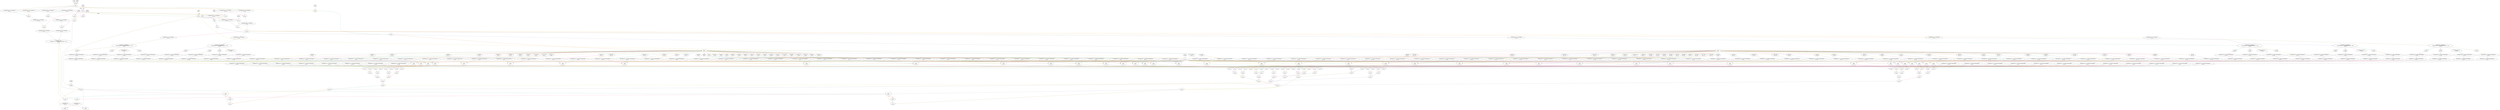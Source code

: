 digraph convolutionKernel10_optimised{
	NodeConstantDouble0 [shape=box, label="1.0\nID: 0"];
	NodeConstantDouble1 [shape=box, label="50.0\nID: 1"];
	NodeCounterV12 [shape=hexagon, label="cnt\nID: 2"];
	NodeConstantDouble3 [shape=box, label="20.0\nID: 3"];
	NodeCounterV14 [shape=hexagon, label="cnt\nID: 4"];
	NodeConstantDouble5 [shape=box, label="2.0\nID: 5"];
	NodeCounterV16 [shape=hexagon, label="cnt\nID: 6"];
	NodeConstantDouble305 [shape=box, label="0.0\nID: 305"];
	NodeEq306 [label="==\nID: 306"];
	NodeConstantDouble307 [shape=box, label="19.0\nID: 307"];
	NodeGt308 [label=">\nID: 308"];
	NodeConstantDouble309 [shape=box, label="19.0\nID: 309"];
	NodeEq310 [label="==\nID: 310"];
	NodeOr311 [label="|\nID: 311"];
	NodeAnd312 [label="&\nID: 312"];
	NodeConstantDouble313 [shape=box, label="1.0\nID: 313"];
	NodeSub314 [label="-\nID: 314"];
	NodeReinterpret556 [label="<{HWOffsetFix:16, 1, UNSIGNED}>\nID: 556"];
	NodeCast557 [label="{HWOffsetFix:16, 0, UNSIGNED}\nID: 557"];
	NodeAdd317 [label="+\nID: 317"];
	NodeReinterpret558 [label="<{HWOffsetFix:16, 3, UNSIGNED}>\nID: 558"];
	NodeReinterpret559 [label="<{HWOffsetFix:16, 5, UNSIGNED}>\nID: 559"];
	NodeAdd560 [label="+\nID: 560"];
	NodeCast561 [label="{HWOffsetFix:16, 0, UNSIGNED}\nID: 561"];
	NodeAdd320 [label="+\nID: 320"];
	NodeCast405 [label="{HWOffsetFix:11, 0, UNSIGNED}\nID: 405"];
	NodeMappedRom543 [label="MappedRom 'mappedRom4':\n{HWOffsetFix:64, 0, TWOSCOMPLEMENT} x 2000\nID: 543"];
	NodeReinterpret590 [label="<{HWRawBits:64}>\nID: 590"];
	NodeReinterpret408 [label="<{HWOffsetFix:64, 0, TWOSCOMPLEMENT}>\nID: 408"];
	NodeCast409 [label="{HWOffsetFix:24, -8, TWOSCOMPLEMENT}\nID: 409"];
	NodeCast410 [label="{HWOffsetFix:32, -24, TWOSCOMPLEMENT}\nID: 410"];
	NodeConstantDouble183 [shape=box, label="0.0\nID: 183"];
	NodeGt184 [label=">\nID: 184"];
	NodeConstantDouble7 [shape=box, label="0.0\nID: 7"];
	NodeEq8 [label="==\nID: 8"];
	NodeConstantDouble9 [shape=box, label="20.0\nID: 9"];
	NodeLt10 [label="<\nID: 10"];
	NodeAnd11 [label="&\nID: 11"];
	NodeConstantDouble12 [shape=box, label="0.0\nID: 12"];
	NodeEq13 [label="==\nID: 13"];
	NodeAnd14 [label="&\nID: 14"];
	NodeInput18 [shape=invhouse, label="x01\nID: 18"];
	NodeSlice51 [label="[543:512]\nID: 51"];
	NodeReinterpret52 [label="<{HWOffsetFix:32, -24, TWOSCOMPLEMENT}>\nID: 52"];
	NodeSlice91 [label="[1183:1152]\nID: 91"];
	NodeReinterpret92 [label="<{HWOffsetFix:32, -24, TWOSCOMPLEMENT}>\nID: 92"];
	NodeMux283 [shape=invtrapezium, label="MUX\nID: 283", height=0.5];
	NodeMul442 [label="*\nID: 442"];
	NodeShift563 [label="<< 16\nID: 563"];
	NodeReinterpret413 [label="<{HWOffsetFix:64, 0, TWOSCOMPLEMENT}>\nID: 413"];
	NodeCast414 [label="{HWOffsetFix:24, -8, TWOSCOMPLEMENT}\nID: 414"];
	NodeCast415 [label="{HWOffsetFix:32, -24, TWOSCOMPLEMENT}\nID: 415"];
	NodeSlice53 [label="[575:544]\nID: 53"];
	NodeReinterpret54 [label="<{HWOffsetFix:32, -24, TWOSCOMPLEMENT}>\nID: 54"];
	NodeSlice93 [label="[1215:1184]\nID: 93"];
	NodeReinterpret94 [label="<{HWOffsetFix:32, -24, TWOSCOMPLEMENT}>\nID: 94"];
	NodeMux289 [shape=invtrapezium, label="MUX\nID: 289", height=0.5];
	NodeMul443 [label="*\nID: 443"];
	NodeAdd454 [label="+\nID: 454"];
	NodeShift564 [label="<< 32\nID: 564"];
	NodeReinterpret418 [label="<{HWOffsetFix:64, 0, TWOSCOMPLEMENT}>\nID: 418"];
	NodeCast419 [label="{HWOffsetFix:24, -8, TWOSCOMPLEMENT}\nID: 419"];
	NodeCast420 [label="{HWOffsetFix:32, -24, TWOSCOMPLEMENT}\nID: 420"];
	NodeSlice55 [label="[607:576]\nID: 55"];
	NodeReinterpret56 [label="<{HWOffsetFix:32, -24, TWOSCOMPLEMENT}>\nID: 56"];
	NodeSlice95 [label="[1247:1216]\nID: 95"];
	NodeReinterpret96 [label="<{HWOffsetFix:32, -24, TWOSCOMPLEMENT}>\nID: 96"];
	NodeMux295 [shape=invtrapezium, label="MUX\nID: 295", height=0.5];
	NodeMul444 [label="*\nID: 444"];
	NodeShift565 [label="<< 48\nID: 565"];
	NodeReinterpret423 [label="<{HWOffsetFix:64, 0, TWOSCOMPLEMENT}>\nID: 423"];
	NodeCast424 [label="{HWOffsetFix:24, -8, TWOSCOMPLEMENT}\nID: 424"];
	NodeCast425 [label="{HWOffsetFix:32, -24, TWOSCOMPLEMENT}\nID: 425"];
	NodeSlice57 [label="[639:608]\nID: 57"];
	NodeReinterpret58 [label="<{HWOffsetFix:32, -24, TWOSCOMPLEMENT}>\nID: 58"];
	NodeSlice97 [label="[1279:1248]\nID: 97"];
	NodeReinterpret98 [label="<{HWOffsetFix:32, -24, TWOSCOMPLEMENT}>\nID: 98"];
	NodeMux301 [shape=invtrapezium, label="MUX\nID: 301", height=0.5];
	NodeMul445 [label="*\nID: 445"];
	NodeAdd455 [label="+\nID: 455"];
	NodeAdd460 [label="+\nID: 460"];
	NodeCast321 [label="{HWOffsetFix:11, 0, UNSIGNED}\nID: 321"];
	NodeMappedRom539 [label="MappedRom 'mappedRom0':\n{HWOffsetFix:64, 0, TWOSCOMPLEMENT} x 2000\nID: 539"];
	NodeReinterpret591 [label="<{HWRawBits:64}>\nID: 591"];
	NodeReinterpret324 [label="<{HWOffsetFix:64, 0, TWOSCOMPLEMENT}>\nID: 324"];
	NodeCast325 [label="{HWOffsetFix:24, -8, TWOSCOMPLEMENT}\nID: 325"];
	NodeCast326 [label="{HWOffsetFix:32, -24, TWOSCOMPLEMENT}\nID: 326"];
	NodeSlice19 [label="[31:0]\nID: 19"];
	NodeReinterpret20 [label="<{HWOffsetFix:32, -24, TWOSCOMPLEMENT}>\nID: 20"];
	NodeSlice59 [label="[671:640]\nID: 59"];
	NodeReinterpret60 [label="<{HWOffsetFix:32, -24, TWOSCOMPLEMENT}>\nID: 60"];
	NodeMux187 [shape=invtrapezium, label="MUX\nID: 187", height=0.5];
	NodeMul426 [label="*\nID: 426"];
	NodeShift567 [label="<< 16\nID: 567"];
	NodeReinterpret329 [label="<{HWOffsetFix:64, 0, TWOSCOMPLEMENT}>\nID: 329"];
	NodeCast330 [label="{HWOffsetFix:24, -8, TWOSCOMPLEMENT}\nID: 330"];
	NodeCast331 [label="{HWOffsetFix:32, -24, TWOSCOMPLEMENT}\nID: 331"];
	NodeSlice21 [label="[63:32]\nID: 21"];
	NodeReinterpret22 [label="<{HWOffsetFix:32, -24, TWOSCOMPLEMENT}>\nID: 22"];
	NodeSlice61 [label="[703:672]\nID: 61"];
	NodeReinterpret62 [label="<{HWOffsetFix:32, -24, TWOSCOMPLEMENT}>\nID: 62"];
	NodeMux193 [shape=invtrapezium, label="MUX\nID: 193", height=0.5];
	NodeMul427 [label="*\nID: 427"];
	NodeAdd446 [label="+\nID: 446"];
	NodeShift568 [label="<< 32\nID: 568"];
	NodeReinterpret334 [label="<{HWOffsetFix:64, 0, TWOSCOMPLEMENT}>\nID: 334"];
	NodeCast335 [label="{HWOffsetFix:24, -8, TWOSCOMPLEMENT}\nID: 335"];
	NodeCast336 [label="{HWOffsetFix:32, -24, TWOSCOMPLEMENT}\nID: 336"];
	NodeSlice23 [label="[95:64]\nID: 23"];
	NodeReinterpret24 [label="<{HWOffsetFix:32, -24, TWOSCOMPLEMENT}>\nID: 24"];
	NodeSlice63 [label="[735:704]\nID: 63"];
	NodeReinterpret64 [label="<{HWOffsetFix:32, -24, TWOSCOMPLEMENT}>\nID: 64"];
	NodeMux199 [shape=invtrapezium, label="MUX\nID: 199", height=0.5];
	NodeMul428 [label="*\nID: 428"];
	NodeShift569 [label="<< 48\nID: 569"];
	NodeReinterpret339 [label="<{HWOffsetFix:64, 0, TWOSCOMPLEMENT}>\nID: 339"];
	NodeCast340 [label="{HWOffsetFix:24, -8, TWOSCOMPLEMENT}\nID: 340"];
	NodeCast341 [label="{HWOffsetFix:32, -24, TWOSCOMPLEMENT}\nID: 341"];
	NodeSlice25 [label="[127:96]\nID: 25"];
	NodeReinterpret26 [label="<{HWOffsetFix:32, -24, TWOSCOMPLEMENT}>\nID: 26"];
	NodeSlice65 [label="[767:736]\nID: 65"];
	NodeReinterpret66 [label="<{HWOffsetFix:32, -24, TWOSCOMPLEMENT}>\nID: 66"];
	NodeMux205 [shape=invtrapezium, label="MUX\nID: 205", height=0.5];
	NodeMul429 [label="*\nID: 429"];
	NodeAdd447 [label="+\nID: 447"];
	NodeAdd456 [label="+\nID: 456"];
	NodeCast342 [label="{HWOffsetFix:11, 0, UNSIGNED}\nID: 342"];
	NodeMappedRom540 [label="MappedRom 'mappedRom1':\n{HWOffsetFix:64, 0, TWOSCOMPLEMENT} x 2000\nID: 540"];
	NodeReinterpret592 [label="<{HWRawBits:64}>\nID: 592"];
	NodeReinterpret345 [label="<{HWOffsetFix:64, 0, TWOSCOMPLEMENT}>\nID: 345"];
	NodeCast346 [label="{HWOffsetFix:24, -8, TWOSCOMPLEMENT}\nID: 346"];
	NodeCast347 [label="{HWOffsetFix:32, -24, TWOSCOMPLEMENT}\nID: 347"];
	NodeSlice27 [label="[159:128]\nID: 27"];
	NodeReinterpret28 [label="<{HWOffsetFix:32, -24, TWOSCOMPLEMENT}>\nID: 28"];
	NodeSlice67 [label="[799:768]\nID: 67"];
	NodeReinterpret68 [label="<{HWOffsetFix:32, -24, TWOSCOMPLEMENT}>\nID: 68"];
	NodeMux211 [shape=invtrapezium, label="MUX\nID: 211", height=0.5];
	NodeMul430 [label="*\nID: 430"];
	NodeShift571 [label="<< 16\nID: 571"];
	NodeReinterpret350 [label="<{HWOffsetFix:64, 0, TWOSCOMPLEMENT}>\nID: 350"];
	NodeCast351 [label="{HWOffsetFix:24, -8, TWOSCOMPLEMENT}\nID: 351"];
	NodeCast352 [label="{HWOffsetFix:32, -24, TWOSCOMPLEMENT}\nID: 352"];
	NodeSlice29 [label="[191:160]\nID: 29"];
	NodeReinterpret30 [label="<{HWOffsetFix:32, -24, TWOSCOMPLEMENT}>\nID: 30"];
	NodeSlice69 [label="[831:800]\nID: 69"];
	NodeReinterpret70 [label="<{HWOffsetFix:32, -24, TWOSCOMPLEMENT}>\nID: 70"];
	NodeMux217 [shape=invtrapezium, label="MUX\nID: 217", height=0.5];
	NodeMul431 [label="*\nID: 431"];
	NodeAdd448 [label="+\nID: 448"];
	NodeShift572 [label="<< 32\nID: 572"];
	NodeReinterpret355 [label="<{HWOffsetFix:64, 0, TWOSCOMPLEMENT}>\nID: 355"];
	NodeCast356 [label="{HWOffsetFix:24, -8, TWOSCOMPLEMENT}\nID: 356"];
	NodeCast357 [label="{HWOffsetFix:32, -24, TWOSCOMPLEMENT}\nID: 357"];
	NodeSlice31 [label="[223:192]\nID: 31"];
	NodeReinterpret32 [label="<{HWOffsetFix:32, -24, TWOSCOMPLEMENT}>\nID: 32"];
	NodeSlice71 [label="[863:832]\nID: 71"];
	NodeReinterpret72 [label="<{HWOffsetFix:32, -24, TWOSCOMPLEMENT}>\nID: 72"];
	NodeMux223 [shape=invtrapezium, label="MUX\nID: 223", height=0.5];
	NodeMul432 [label="*\nID: 432"];
	NodeShift573 [label="<< 48\nID: 573"];
	NodeReinterpret360 [label="<{HWOffsetFix:64, 0, TWOSCOMPLEMENT}>\nID: 360"];
	NodeCast361 [label="{HWOffsetFix:24, -8, TWOSCOMPLEMENT}\nID: 361"];
	NodeCast362 [label="{HWOffsetFix:32, -24, TWOSCOMPLEMENT}\nID: 362"];
	NodeSlice33 [label="[255:224]\nID: 33"];
	NodeReinterpret34 [label="<{HWOffsetFix:32, -24, TWOSCOMPLEMENT}>\nID: 34"];
	NodeSlice73 [label="[895:864]\nID: 73"];
	NodeReinterpret74 [label="<{HWOffsetFix:32, -24, TWOSCOMPLEMENT}>\nID: 74"];
	NodeMux229 [shape=invtrapezium, label="MUX\nID: 229", height=0.5];
	NodeMul433 [label="*\nID: 433"];
	NodeAdd449 [label="+\nID: 449"];
	NodeAdd457 [label="+\nID: 457"];
	NodeAdd461 [label="+\nID: 461"];
	NodeCast363 [label="{HWOffsetFix:11, 0, UNSIGNED}\nID: 363"];
	NodeMappedRom541 [label="MappedRom 'mappedRom2':\n{HWOffsetFix:64, 0, TWOSCOMPLEMENT} x 2000\nID: 541"];
	NodeReinterpret593 [label="<{HWRawBits:64}>\nID: 593"];
	NodeReinterpret366 [label="<{HWOffsetFix:64, 0, TWOSCOMPLEMENT}>\nID: 366"];
	NodeCast367 [label="{HWOffsetFix:24, -8, TWOSCOMPLEMENT}\nID: 367"];
	NodeCast368 [label="{HWOffsetFix:32, -24, TWOSCOMPLEMENT}\nID: 368"];
	NodeSlice35 [label="[287:256]\nID: 35"];
	NodeReinterpret36 [label="<{HWOffsetFix:32, -24, TWOSCOMPLEMENT}>\nID: 36"];
	NodeSlice75 [label="[927:896]\nID: 75"];
	NodeReinterpret76 [label="<{HWOffsetFix:32, -24, TWOSCOMPLEMENT}>\nID: 76"];
	NodeMux235 [shape=invtrapezium, label="MUX\nID: 235", height=0.5];
	NodeMul434 [label="*\nID: 434"];
	NodeShift575 [label="<< 16\nID: 575"];
	NodeReinterpret371 [label="<{HWOffsetFix:64, 0, TWOSCOMPLEMENT}>\nID: 371"];
	NodeCast372 [label="{HWOffsetFix:24, -8, TWOSCOMPLEMENT}\nID: 372"];
	NodeCast373 [label="{HWOffsetFix:32, -24, TWOSCOMPLEMENT}\nID: 373"];
	NodeSlice37 [label="[319:288]\nID: 37"];
	NodeReinterpret38 [label="<{HWOffsetFix:32, -24, TWOSCOMPLEMENT}>\nID: 38"];
	NodeSlice77 [label="[959:928]\nID: 77"];
	NodeReinterpret78 [label="<{HWOffsetFix:32, -24, TWOSCOMPLEMENT}>\nID: 78"];
	NodeMux241 [shape=invtrapezium, label="MUX\nID: 241", height=0.5];
	NodeMul435 [label="*\nID: 435"];
	NodeAdd450 [label="+\nID: 450"];
	NodeShift576 [label="<< 32\nID: 576"];
	NodeReinterpret376 [label="<{HWOffsetFix:64, 0, TWOSCOMPLEMENT}>\nID: 376"];
	NodeCast377 [label="{HWOffsetFix:24, -8, TWOSCOMPLEMENT}\nID: 377"];
	NodeCast378 [label="{HWOffsetFix:32, -24, TWOSCOMPLEMENT}\nID: 378"];
	NodeSlice39 [label="[351:320]\nID: 39"];
	NodeReinterpret40 [label="<{HWOffsetFix:32, -24, TWOSCOMPLEMENT}>\nID: 40"];
	NodeSlice79 [label="[991:960]\nID: 79"];
	NodeReinterpret80 [label="<{HWOffsetFix:32, -24, TWOSCOMPLEMENT}>\nID: 80"];
	NodeMux247 [shape=invtrapezium, label="MUX\nID: 247", height=0.5];
	NodeMul436 [label="*\nID: 436"];
	NodeShift577 [label="<< 48\nID: 577"];
	NodeReinterpret381 [label="<{HWOffsetFix:64, 0, TWOSCOMPLEMENT}>\nID: 381"];
	NodeCast382 [label="{HWOffsetFix:24, -8, TWOSCOMPLEMENT}\nID: 382"];
	NodeCast383 [label="{HWOffsetFix:32, -24, TWOSCOMPLEMENT}\nID: 383"];
	NodeSlice41 [label="[383:352]\nID: 41"];
	NodeReinterpret42 [label="<{HWOffsetFix:32, -24, TWOSCOMPLEMENT}>\nID: 42"];
	NodeSlice81 [label="[1023:992]\nID: 81"];
	NodeReinterpret82 [label="<{HWOffsetFix:32, -24, TWOSCOMPLEMENT}>\nID: 82"];
	NodeMux253 [shape=invtrapezium, label="MUX\nID: 253", height=0.5];
	NodeMul437 [label="*\nID: 437"];
	NodeAdd451 [label="+\nID: 451"];
	NodeAdd458 [label="+\nID: 458"];
	NodeCast384 [label="{HWOffsetFix:11, 0, UNSIGNED}\nID: 384"];
	NodeMappedRom542 [label="MappedRom 'mappedRom3':\n{HWOffsetFix:64, 0, TWOSCOMPLEMENT} x 2000\nID: 542"];
	NodeReinterpret594 [label="<{HWRawBits:64}>\nID: 594"];
	NodeReinterpret387 [label="<{HWOffsetFix:64, 0, TWOSCOMPLEMENT}>\nID: 387"];
	NodeCast388 [label="{HWOffsetFix:24, -8, TWOSCOMPLEMENT}\nID: 388"];
	NodeCast389 [label="{HWOffsetFix:32, -24, TWOSCOMPLEMENT}\nID: 389"];
	NodeSlice43 [label="[415:384]\nID: 43"];
	NodeReinterpret44 [label="<{HWOffsetFix:32, -24, TWOSCOMPLEMENT}>\nID: 44"];
	NodeSlice83 [label="[1055:1024]\nID: 83"];
	NodeReinterpret84 [label="<{HWOffsetFix:32, -24, TWOSCOMPLEMENT}>\nID: 84"];
	NodeMux259 [shape=invtrapezium, label="MUX\nID: 259", height=0.5];
	NodeMul438 [label="*\nID: 438"];
	NodeShift579 [label="<< 16\nID: 579"];
	NodeReinterpret392 [label="<{HWOffsetFix:64, 0, TWOSCOMPLEMENT}>\nID: 392"];
	NodeCast393 [label="{HWOffsetFix:24, -8, TWOSCOMPLEMENT}\nID: 393"];
	NodeCast394 [label="{HWOffsetFix:32, -24, TWOSCOMPLEMENT}\nID: 394"];
	NodeSlice45 [label="[447:416]\nID: 45"];
	NodeReinterpret46 [label="<{HWOffsetFix:32, -24, TWOSCOMPLEMENT}>\nID: 46"];
	NodeSlice85 [label="[1087:1056]\nID: 85"];
	NodeReinterpret86 [label="<{HWOffsetFix:32, -24, TWOSCOMPLEMENT}>\nID: 86"];
	NodeMux265 [shape=invtrapezium, label="MUX\nID: 265", height=0.5];
	NodeMul439 [label="*\nID: 439"];
	NodeAdd452 [label="+\nID: 452"];
	NodeShift580 [label="<< 32\nID: 580"];
	NodeReinterpret397 [label="<{HWOffsetFix:64, 0, TWOSCOMPLEMENT}>\nID: 397"];
	NodeCast398 [label="{HWOffsetFix:24, -8, TWOSCOMPLEMENT}\nID: 398"];
	NodeCast399 [label="{HWOffsetFix:32, -24, TWOSCOMPLEMENT}\nID: 399"];
	NodeSlice47 [label="[479:448]\nID: 47"];
	NodeReinterpret48 [label="<{HWOffsetFix:32, -24, TWOSCOMPLEMENT}>\nID: 48"];
	NodeSlice87 [label="[1119:1088]\nID: 87"];
	NodeReinterpret88 [label="<{HWOffsetFix:32, -24, TWOSCOMPLEMENT}>\nID: 88"];
	NodeMux271 [shape=invtrapezium, label="MUX\nID: 271", height=0.5];
	NodeMul440 [label="*\nID: 440"];
	NodeShift581 [label="<< 48\nID: 581"];
	NodeReinterpret402 [label="<{HWOffsetFix:64, 0, TWOSCOMPLEMENT}>\nID: 402"];
	NodeCast403 [label="{HWOffsetFix:24, -8, TWOSCOMPLEMENT}\nID: 403"];
	NodeCast404 [label="{HWOffsetFix:32, -24, TWOSCOMPLEMENT}\nID: 404"];
	NodeSlice49 [label="[511:480]\nID: 49"];
	NodeReinterpret50 [label="<{HWOffsetFix:32, -24, TWOSCOMPLEMENT}>\nID: 50"];
	NodeSlice89 [label="[1151:1120]\nID: 89"];
	NodeReinterpret90 [label="<{HWOffsetFix:32, -24, TWOSCOMPLEMENT}>\nID: 90"];
	NodeMux277 [shape=invtrapezium, label="MUX\nID: 277", height=0.5];
	NodeMul441 [label="*\nID: 441"];
	NodeAdd453 [label="+\nID: 453"];
	NodeAdd459 [label="+\nID: 459"];
	NodeAdd462 [label="+\nID: 462"];
	NodeAdd463 [label="+\nID: 463"];
	NodeAdd464 [label="+\nID: 464"];
	NodeStreamOffset515 [shape=diamond, label="-100\nID: 515"];
	NodeAdd512 [label="+\nID: 512"];
	NodeMux513 [shape=invtrapezium, label="MUX\nID: 513", height=0.5];
	NodeReinterpret582 [label="<{HWOffsetFix:16, 2, UNSIGNED}>\nID: 582"];
	NodeReinterpret583 [label="<{HWOffsetFix:16, 4, UNSIGNED}>\nID: 583"];
	NodeAdd584 [label="+\nID: 584"];
	NodeCast585 [label="{HWOffsetFix:16, 0, UNSIGNED}\nID: 585"];
	NodeAdd508 [label="+\nID: 508"];
	NodeCast511 [label="{HWOffsetFix:10, 0, UNSIGNED}\nID: 511"];
	NodeReinterpret586 [label="<{HWOffsetFix:16, 2, UNSIGNED}>\nID: 586"];
	NodeReinterpret587 [label="<{HWOffsetFix:16, 4, UNSIGNED}>\nID: 587"];
	NodeAdd588 [label="+\nID: 588"];
	NodeCast589 [label="{HWOffsetFix:16, 0, UNSIGNED}\nID: 589"];
	NodeAdd520 [label="+\nID: 520"];
	NodeCast523 [label="{HWOffsetFix:10, 0, UNSIGNED}\nID: 523"];
	NodeMappedRom538 [label="MappedRom 'bias':\n{HWOffsetFix:32, -24, TWOSCOMPLEMENT} x 1000\nID: 538"];
	NodeAdd514 [label="+\nID: 514"];
	NodeReinterpret532 [label="<{HWRawBits:32}>\nID: 532"];
	NodeOutput531 [shape=house, label="y01\nID: 531"];
	NodeInput102 [shape=invhouse, label="x11\nID: 102"];
	NodeSlice135 [label="[543:512]\nID: 135"];
	NodeReinterpret136 [label="<{HWOffsetFix:32, -24, TWOSCOMPLEMENT}>\nID: 136"];
	NodeSlice175 [label="[1183:1152]\nID: 175"];
	NodeReinterpret176 [label="<{HWOffsetFix:32, -24, TWOSCOMPLEMENT}>\nID: 176"];
	NodeMux286 [shape=invtrapezium, label="MUX\nID: 286", height=0.5];
	NodeMul481 [label="*\nID: 481"];
	NodeSlice137 [label="[575:544]\nID: 137"];
	NodeReinterpret138 [label="<{HWOffsetFix:32, -24, TWOSCOMPLEMENT}>\nID: 138"];
	NodeSlice177 [label="[1215:1184]\nID: 177"];
	NodeReinterpret178 [label="<{HWOffsetFix:32, -24, TWOSCOMPLEMENT}>\nID: 178"];
	NodeMux292 [shape=invtrapezium, label="MUX\nID: 292", height=0.5];
	NodeMul482 [label="*\nID: 482"];
	NodeAdd493 [label="+\nID: 493"];
	NodeSlice139 [label="[607:576]\nID: 139"];
	NodeReinterpret140 [label="<{HWOffsetFix:32, -24, TWOSCOMPLEMENT}>\nID: 140"];
	NodeSlice179 [label="[1247:1216]\nID: 179"];
	NodeReinterpret180 [label="<{HWOffsetFix:32, -24, TWOSCOMPLEMENT}>\nID: 180"];
	NodeMux298 [shape=invtrapezium, label="MUX\nID: 298", height=0.5];
	NodeMul483 [label="*\nID: 483"];
	NodeSlice141 [label="[639:608]\nID: 141"];
	NodeReinterpret142 [label="<{HWOffsetFix:32, -24, TWOSCOMPLEMENT}>\nID: 142"];
	NodeSlice181 [label="[1279:1248]\nID: 181"];
	NodeReinterpret182 [label="<{HWOffsetFix:32, -24, TWOSCOMPLEMENT}>\nID: 182"];
	NodeMux304 [shape=invtrapezium, label="MUX\nID: 304", height=0.5];
	NodeMul484 [label="*\nID: 484"];
	NodeAdd494 [label="+\nID: 494"];
	NodeAdd499 [label="+\nID: 499"];
	NodeSlice103 [label="[31:0]\nID: 103"];
	NodeReinterpret104 [label="<{HWOffsetFix:32, -24, TWOSCOMPLEMENT}>\nID: 104"];
	NodeSlice143 [label="[671:640]\nID: 143"];
	NodeReinterpret144 [label="<{HWOffsetFix:32, -24, TWOSCOMPLEMENT}>\nID: 144"];
	NodeMux190 [shape=invtrapezium, label="MUX\nID: 190", height=0.5];
	NodeMul465 [label="*\nID: 465"];
	NodeSlice105 [label="[63:32]\nID: 105"];
	NodeReinterpret106 [label="<{HWOffsetFix:32, -24, TWOSCOMPLEMENT}>\nID: 106"];
	NodeSlice145 [label="[703:672]\nID: 145"];
	NodeReinterpret146 [label="<{HWOffsetFix:32, -24, TWOSCOMPLEMENT}>\nID: 146"];
	NodeMux196 [shape=invtrapezium, label="MUX\nID: 196", height=0.5];
	NodeMul466 [label="*\nID: 466"];
	NodeAdd485 [label="+\nID: 485"];
	NodeSlice107 [label="[95:64]\nID: 107"];
	NodeReinterpret108 [label="<{HWOffsetFix:32, -24, TWOSCOMPLEMENT}>\nID: 108"];
	NodeSlice147 [label="[735:704]\nID: 147"];
	NodeReinterpret148 [label="<{HWOffsetFix:32, -24, TWOSCOMPLEMENT}>\nID: 148"];
	NodeMux202 [shape=invtrapezium, label="MUX\nID: 202", height=0.5];
	NodeMul467 [label="*\nID: 467"];
	NodeSlice109 [label="[127:96]\nID: 109"];
	NodeReinterpret110 [label="<{HWOffsetFix:32, -24, TWOSCOMPLEMENT}>\nID: 110"];
	NodeSlice149 [label="[767:736]\nID: 149"];
	NodeReinterpret150 [label="<{HWOffsetFix:32, -24, TWOSCOMPLEMENT}>\nID: 150"];
	NodeMux208 [shape=invtrapezium, label="MUX\nID: 208", height=0.5];
	NodeMul468 [label="*\nID: 468"];
	NodeAdd486 [label="+\nID: 486"];
	NodeAdd495 [label="+\nID: 495"];
	NodeSlice111 [label="[159:128]\nID: 111"];
	NodeReinterpret112 [label="<{HWOffsetFix:32, -24, TWOSCOMPLEMENT}>\nID: 112"];
	NodeSlice151 [label="[799:768]\nID: 151"];
	NodeReinterpret152 [label="<{HWOffsetFix:32, -24, TWOSCOMPLEMENT}>\nID: 152"];
	NodeMux214 [shape=invtrapezium, label="MUX\nID: 214", height=0.5];
	NodeMul469 [label="*\nID: 469"];
	NodeSlice113 [label="[191:160]\nID: 113"];
	NodeReinterpret114 [label="<{HWOffsetFix:32, -24, TWOSCOMPLEMENT}>\nID: 114"];
	NodeSlice153 [label="[831:800]\nID: 153"];
	NodeReinterpret154 [label="<{HWOffsetFix:32, -24, TWOSCOMPLEMENT}>\nID: 154"];
	NodeMux220 [shape=invtrapezium, label="MUX\nID: 220", height=0.5];
	NodeMul470 [label="*\nID: 470"];
	NodeAdd487 [label="+\nID: 487"];
	NodeSlice115 [label="[223:192]\nID: 115"];
	NodeReinterpret116 [label="<{HWOffsetFix:32, -24, TWOSCOMPLEMENT}>\nID: 116"];
	NodeSlice155 [label="[863:832]\nID: 155"];
	NodeReinterpret156 [label="<{HWOffsetFix:32, -24, TWOSCOMPLEMENT}>\nID: 156"];
	NodeMux226 [shape=invtrapezium, label="MUX\nID: 226", height=0.5];
	NodeMul471 [label="*\nID: 471"];
	NodeSlice117 [label="[255:224]\nID: 117"];
	NodeReinterpret118 [label="<{HWOffsetFix:32, -24, TWOSCOMPLEMENT}>\nID: 118"];
	NodeSlice157 [label="[895:864]\nID: 157"];
	NodeReinterpret158 [label="<{HWOffsetFix:32, -24, TWOSCOMPLEMENT}>\nID: 158"];
	NodeMux232 [shape=invtrapezium, label="MUX\nID: 232", height=0.5];
	NodeMul472 [label="*\nID: 472"];
	NodeAdd488 [label="+\nID: 488"];
	NodeAdd496 [label="+\nID: 496"];
	NodeAdd500 [label="+\nID: 500"];
	NodeSlice119 [label="[287:256]\nID: 119"];
	NodeReinterpret120 [label="<{HWOffsetFix:32, -24, TWOSCOMPLEMENT}>\nID: 120"];
	NodeSlice159 [label="[927:896]\nID: 159"];
	NodeReinterpret160 [label="<{HWOffsetFix:32, -24, TWOSCOMPLEMENT}>\nID: 160"];
	NodeMux238 [shape=invtrapezium, label="MUX\nID: 238", height=0.5];
	NodeMul473 [label="*\nID: 473"];
	NodeSlice121 [label="[319:288]\nID: 121"];
	NodeReinterpret122 [label="<{HWOffsetFix:32, -24, TWOSCOMPLEMENT}>\nID: 122"];
	NodeSlice161 [label="[959:928]\nID: 161"];
	NodeReinterpret162 [label="<{HWOffsetFix:32, -24, TWOSCOMPLEMENT}>\nID: 162"];
	NodeMux244 [shape=invtrapezium, label="MUX\nID: 244", height=0.5];
	NodeMul474 [label="*\nID: 474"];
	NodeAdd489 [label="+\nID: 489"];
	NodeSlice123 [label="[351:320]\nID: 123"];
	NodeReinterpret124 [label="<{HWOffsetFix:32, -24, TWOSCOMPLEMENT}>\nID: 124"];
	NodeSlice163 [label="[991:960]\nID: 163"];
	NodeReinterpret164 [label="<{HWOffsetFix:32, -24, TWOSCOMPLEMENT}>\nID: 164"];
	NodeMux250 [shape=invtrapezium, label="MUX\nID: 250", height=0.5];
	NodeMul475 [label="*\nID: 475"];
	NodeSlice125 [label="[383:352]\nID: 125"];
	NodeReinterpret126 [label="<{HWOffsetFix:32, -24, TWOSCOMPLEMENT}>\nID: 126"];
	NodeSlice165 [label="[1023:992]\nID: 165"];
	NodeReinterpret166 [label="<{HWOffsetFix:32, -24, TWOSCOMPLEMENT}>\nID: 166"];
	NodeMux256 [shape=invtrapezium, label="MUX\nID: 256", height=0.5];
	NodeMul476 [label="*\nID: 476"];
	NodeAdd490 [label="+\nID: 490"];
	NodeAdd497 [label="+\nID: 497"];
	NodeSlice127 [label="[415:384]\nID: 127"];
	NodeReinterpret128 [label="<{HWOffsetFix:32, -24, TWOSCOMPLEMENT}>\nID: 128"];
	NodeSlice167 [label="[1055:1024]\nID: 167"];
	NodeReinterpret168 [label="<{HWOffsetFix:32, -24, TWOSCOMPLEMENT}>\nID: 168"];
	NodeMux262 [shape=invtrapezium, label="MUX\nID: 262", height=0.5];
	NodeMul477 [label="*\nID: 477"];
	NodeSlice129 [label="[447:416]\nID: 129"];
	NodeReinterpret130 [label="<{HWOffsetFix:32, -24, TWOSCOMPLEMENT}>\nID: 130"];
	NodeSlice169 [label="[1087:1056]\nID: 169"];
	NodeReinterpret170 [label="<{HWOffsetFix:32, -24, TWOSCOMPLEMENT}>\nID: 170"];
	NodeMux268 [shape=invtrapezium, label="MUX\nID: 268", height=0.5];
	NodeMul478 [label="*\nID: 478"];
	NodeAdd491 [label="+\nID: 491"];
	NodeSlice131 [label="[479:448]\nID: 131"];
	NodeReinterpret132 [label="<{HWOffsetFix:32, -24, TWOSCOMPLEMENT}>\nID: 132"];
	NodeSlice171 [label="[1119:1088]\nID: 171"];
	NodeReinterpret172 [label="<{HWOffsetFix:32, -24, TWOSCOMPLEMENT}>\nID: 172"];
	NodeMux274 [shape=invtrapezium, label="MUX\nID: 274", height=0.5];
	NodeMul479 [label="*\nID: 479"];
	NodeSlice133 [label="[511:480]\nID: 133"];
	NodeReinterpret134 [label="<{HWOffsetFix:32, -24, TWOSCOMPLEMENT}>\nID: 134"];
	NodeSlice173 [label="[1151:1120]\nID: 173"];
	NodeReinterpret174 [label="<{HWOffsetFix:32, -24, TWOSCOMPLEMENT}>\nID: 174"];
	NodeMux280 [shape=invtrapezium, label="MUX\nID: 280", height=0.5];
	NodeMul480 [label="*\nID: 480"];
	NodeAdd492 [label="+\nID: 492"];
	NodeAdd498 [label="+\nID: 498"];
	NodeAdd501 [label="+\nID: 501"];
	NodeAdd502 [label="+\nID: 502"];
	NodeAdd503 [label="+\nID: 503"];
	NodeStreamOffset527 [shape=diamond, label="-100\nID: 527"];
	NodeAdd524 [label="+\nID: 524"];
	NodeMux525 [shape=invtrapezium, label="MUX\nID: 525", height=0.5];
	NodeAdd526 [label="+\nID: 526"];
	NodeReinterpret537 [label="<{HWRawBits:32}>\nID: 537"];
	NodeOutput536 [shape=house, label="y11\nID: 536"];
	NodeConstantDouble0 -> NodeCounterV12[label="enable" color="/dark28/1" photon_data="EDGE,SrcNode:0,SrcNodePort:value"];
	NodeConstantDouble1 -> NodeCounterV12[label="max" color="/dark28/2" photon_data="EDGE,SrcNode:1,SrcNodePort:value"];
	NodeCounterV12 -> NodeCounterV14[label="enable" color="/dark28/3" photon_data="EDGE,SrcNode:2,SrcNodePort:wrap"];
	NodeConstantDouble3 -> NodeCounterV14[label="max" color="/dark28/4" photon_data="EDGE,SrcNode:3,SrcNodePort:value"];
	NodeCounterV14 -> NodeCounterV16[label="enable" color="/dark28/5" photon_data="EDGE,SrcNode:4,SrcNodePort:wrap"];
	NodeConstantDouble5 -> NodeCounterV16[label="max" color="/dark28/6" photon_data="EDGE,SrcNode:5,SrcNodePort:value"];
	NodeCounterV16 -> NodeEq306[color="/dark28/7" photon_data="EDGE,SrcNode:6,SrcNodePort:count"];
	NodeConstantDouble305 -> NodeEq306[color="/dark28/8" photon_data="EDGE,SrcNode:305,SrcNodePort:value"];
	NodeCounterV14 -> NodeGt308[color="/dark28/1" photon_data="EDGE,SrcNode:4,SrcNodePort:count"];
	NodeConstantDouble307 -> NodeGt308[color="/dark28/2" photon_data="EDGE,SrcNode:307,SrcNodePort:value"];
	NodeCounterV14 -> NodeEq310[color="/dark28/3" photon_data="EDGE,SrcNode:4,SrcNodePort:count"];
	NodeConstantDouble309 -> NodeEq310[color="/dark28/4" photon_data="EDGE,SrcNode:309,SrcNodePort:value"];
	NodeGt308 -> NodeOr311[color="/dark28/5" photon_data="EDGE,SrcNode:308,SrcNodePort:result"];
	NodeEq310 -> NodeOr311[color="/dark28/6" photon_data="EDGE,SrcNode:310,SrcNodePort:result"];
	NodeEq306 -> NodeAnd312[color="/dark28/7" photon_data="EDGE,SrcNode:306,SrcNodePort:result"];
	NodeOr311 -> NodeAnd312[color="/dark28/8" photon_data="EDGE,SrcNode:311,SrcNodePort:result"];
	NodeAnd312 -> NodeOutput531[headport="w" color="/dark28/1" ];
	NodeAnd312 -> NodeOutput536[headport="w" color="/dark28/2" ];
	NodeConstantDouble313 -> NodeSub314[color="/dark28/3" photon_data="EDGE,SrcNode:313,SrcNodePort:value"];
	NodeCounterV16 -> NodeSub314[color="/dark28/4" photon_data="EDGE,SrcNode:6,SrcNodePort:count"];
	NodeCounterV14 -> NodeReinterpret556[color="/dark28/5" photon_data="EDGE,SrcNode:4,SrcNodePort:count"];
	NodeReinterpret556 -> NodeCast557[color="/dark28/6" photon_data="EDGE,SrcNode:556,SrcNodePort:output"];
	NodeSub314 -> NodeAdd317[color="/dark28/7" photon_data="EDGE,SrcNode:314,SrcNodePort:result"];
	NodeCast557 -> NodeAdd317[color="/dark28/8" photon_data="EDGE,SrcNode:557,SrcNodePort:o"];
	NodeCounterV12 -> NodeReinterpret558[color="/dark28/1" photon_data="EDGE,SrcNode:2,SrcNodePort:count"];
	NodeCounterV12 -> NodeReinterpret559[color="/dark28/2" photon_data="EDGE,SrcNode:2,SrcNodePort:count"];
	NodeReinterpret558 -> NodeAdd560[color="/dark28/3" photon_data="EDGE,SrcNode:558,SrcNodePort:output"];
	NodeReinterpret559 -> NodeAdd560[color="/dark28/4" photon_data="EDGE,SrcNode:559,SrcNodePort:output"];
	NodeAdd560 -> NodeCast561[color="/dark28/5" photon_data="EDGE,SrcNode:560,SrcNodePort:result"];
	NodeAdd317 -> NodeAdd320[color="/dark28/6" photon_data="EDGE,SrcNode:317,SrcNodePort:result"];
	NodeCast561 -> NodeAdd320[color="/dark28/7" photon_data="EDGE,SrcNode:561,SrcNodePort:o"];
	NodeAdd320 -> NodeCast405[color="/dark28/8" photon_data="EDGE,SrcNode:320,SrcNodePort:result"];
	NodeCast405 -> NodeMappedRom543[color="/dark28/1" photon_data="EDGE,SrcNode:405,SrcNodePort:o"];
	NodeMappedRom543 -> NodeReinterpret590[color="/dark28/2" photon_data="EDGE,SrcNode:543,SrcNodePort:dataa"];
	NodeReinterpret590 -> NodeReinterpret408[color="/dark28/3" photon_data="EDGE,SrcNode:590,SrcNodePort:output"];
	NodeReinterpret408 -> NodeCast409[color="/dark28/4" photon_data="EDGE,SrcNode:408,SrcNodePort:output"];
	NodeCast409 -> NodeCast410[color="/dark28/5" photon_data="EDGE,SrcNode:409,SrcNodePort:o"];
	NodeCounterV16 -> NodeGt184[color="/dark28/6" photon_data="EDGE,SrcNode:6,SrcNodePort:count"];
	NodeConstantDouble183 -> NodeGt184[color="/dark28/7" photon_data="EDGE,SrcNode:183,SrcNodePort:value"];
	NodeCounterV16 -> NodeEq8[color="/dark28/8" photon_data="EDGE,SrcNode:6,SrcNodePort:count"];
	NodeConstantDouble7 -> NodeEq8[color="/dark28/1" photon_data="EDGE,SrcNode:7,SrcNodePort:value"];
	NodeCounterV14 -> NodeLt10[color="/dark28/2" photon_data="EDGE,SrcNode:4,SrcNodePort:count"];
	NodeConstantDouble9 -> NodeLt10[color="/dark28/3" photon_data="EDGE,SrcNode:9,SrcNodePort:value"];
	NodeEq8 -> NodeAnd11[color="/dark28/4" photon_data="EDGE,SrcNode:8,SrcNodePort:result"];
	NodeLt10 -> NodeAnd11[color="/dark28/5" photon_data="EDGE,SrcNode:10,SrcNodePort:result"];
	NodeCounterV12 -> NodeEq13[color="/dark28/6" photon_data="EDGE,SrcNode:2,SrcNodePort:count"];
	NodeConstantDouble12 -> NodeEq13[color="/dark28/7" photon_data="EDGE,SrcNode:12,SrcNodePort:value"];
	NodeAnd11 -> NodeAnd14[color="/dark28/8" photon_data="EDGE,SrcNode:11,SrcNodePort:result"];
	NodeEq13 -> NodeAnd14[color="/dark28/1" photon_data="EDGE,SrcNode:13,SrcNodePort:result"];
	NodeAnd14 -> NodeInput18[headport="w" color="/dark28/2" ];
	NodeAnd14 -> NodeInput102[headport="w" color="/dark28/3" ];
	NodeInput18 -> NodeSlice51[color="/dark28/4" photon_data="EDGE,SrcNode:18,SrcNodePort:data"];
	NodeSlice51 -> NodeReinterpret52[color="/dark28/5" photon_data="EDGE,SrcNode:51,SrcNodePort:result"];
	NodeInput18 -> NodeSlice91[color="/dark28/6" photon_data="EDGE,SrcNode:18,SrcNodePort:data"];
	NodeSlice91 -> NodeReinterpret92[color="/dark28/7" photon_data="EDGE,SrcNode:91,SrcNodePort:result"];
	NodeGt184 -> NodeMux283[headport="w" color="/dark28/8" photon_data="EDGE,SrcNode:184,SrcNodePort:result"];
	NodeReinterpret52 -> NodeMux283[color="/dark28/1" photon_data="EDGE,SrcNode:52,SrcNodePort:output"];
	NodeReinterpret92 -> NodeMux283[color="/dark28/2" photon_data="EDGE,SrcNode:92,SrcNodePort:output"];
	NodeCast410 -> NodeMul442[color="/dark28/3" photon_data="EDGE,SrcNode:410,SrcNodePort:o"];
	NodeMux283 -> NodeMul442[color="/dark28/4" photon_data="EDGE,SrcNode:283,SrcNodePort:result"];
	NodeMappedRom543 -> NodeShift563[color="/dark28/5" photon_data="EDGE,SrcNode:543,SrcNodePort:dataa"];
	NodeShift563 -> NodeReinterpret413[color="/dark28/6" photon_data="EDGE,SrcNode:563,SrcNodePort:dataout"];
	NodeReinterpret413 -> NodeCast414[color="/dark28/7" photon_data="EDGE,SrcNode:413,SrcNodePort:output"];
	NodeCast414 -> NodeCast415[color="/dark28/8" photon_data="EDGE,SrcNode:414,SrcNodePort:o"];
	NodeInput18 -> NodeSlice53[color="/dark28/1" photon_data="EDGE,SrcNode:18,SrcNodePort:data"];
	NodeSlice53 -> NodeReinterpret54[color="/dark28/2" photon_data="EDGE,SrcNode:53,SrcNodePort:result"];
	NodeInput18 -> NodeSlice93[color="/dark28/3" photon_data="EDGE,SrcNode:18,SrcNodePort:data"];
	NodeSlice93 -> NodeReinterpret94[color="/dark28/4" photon_data="EDGE,SrcNode:93,SrcNodePort:result"];
	NodeGt184 -> NodeMux289[headport="w" color="/dark28/5" photon_data="EDGE,SrcNode:184,SrcNodePort:result"];
	NodeReinterpret54 -> NodeMux289[color="/dark28/6" photon_data="EDGE,SrcNode:54,SrcNodePort:output"];
	NodeReinterpret94 -> NodeMux289[color="/dark28/7" photon_data="EDGE,SrcNode:94,SrcNodePort:output"];
	NodeCast415 -> NodeMul443[color="/dark28/8" photon_data="EDGE,SrcNode:415,SrcNodePort:o"];
	NodeMux289 -> NodeMul443[color="/dark28/1" photon_data="EDGE,SrcNode:289,SrcNodePort:result"];
	NodeMul442 -> NodeAdd454[color="/dark28/2" photon_data="EDGE,SrcNode:442,SrcNodePort:result"];
	NodeMul443 -> NodeAdd454[color="/dark28/3" photon_data="EDGE,SrcNode:443,SrcNodePort:result"];
	NodeMappedRom543 -> NodeShift564[color="/dark28/4" photon_data="EDGE,SrcNode:543,SrcNodePort:dataa"];
	NodeShift564 -> NodeReinterpret418[color="/dark28/5" photon_data="EDGE,SrcNode:564,SrcNodePort:dataout"];
	NodeReinterpret418 -> NodeCast419[color="/dark28/6" photon_data="EDGE,SrcNode:418,SrcNodePort:output"];
	NodeCast419 -> NodeCast420[color="/dark28/7" photon_data="EDGE,SrcNode:419,SrcNodePort:o"];
	NodeInput18 -> NodeSlice55[color="/dark28/8" photon_data="EDGE,SrcNode:18,SrcNodePort:data"];
	NodeSlice55 -> NodeReinterpret56[color="/dark28/1" photon_data="EDGE,SrcNode:55,SrcNodePort:result"];
	NodeInput18 -> NodeSlice95[color="/dark28/2" photon_data="EDGE,SrcNode:18,SrcNodePort:data"];
	NodeSlice95 -> NodeReinterpret96[color="/dark28/3" photon_data="EDGE,SrcNode:95,SrcNodePort:result"];
	NodeGt184 -> NodeMux295[headport="w" color="/dark28/4" photon_data="EDGE,SrcNode:184,SrcNodePort:result"];
	NodeReinterpret56 -> NodeMux295[color="/dark28/5" photon_data="EDGE,SrcNode:56,SrcNodePort:output"];
	NodeReinterpret96 -> NodeMux295[color="/dark28/6" photon_data="EDGE,SrcNode:96,SrcNodePort:output"];
	NodeCast420 -> NodeMul444[color="/dark28/7" photon_data="EDGE,SrcNode:420,SrcNodePort:o"];
	NodeMux295 -> NodeMul444[color="/dark28/8" photon_data="EDGE,SrcNode:295,SrcNodePort:result"];
	NodeMappedRom543 -> NodeShift565[color="/dark28/1" photon_data="EDGE,SrcNode:543,SrcNodePort:dataa"];
	NodeShift565 -> NodeReinterpret423[color="/dark28/2" photon_data="EDGE,SrcNode:565,SrcNodePort:dataout"];
	NodeReinterpret423 -> NodeCast424[color="/dark28/3" photon_data="EDGE,SrcNode:423,SrcNodePort:output"];
	NodeCast424 -> NodeCast425[color="/dark28/4" photon_data="EDGE,SrcNode:424,SrcNodePort:o"];
	NodeInput18 -> NodeSlice57[color="/dark28/5" photon_data="EDGE,SrcNode:18,SrcNodePort:data"];
	NodeSlice57 -> NodeReinterpret58[color="/dark28/6" photon_data="EDGE,SrcNode:57,SrcNodePort:result"];
	NodeInput18 -> NodeSlice97[color="/dark28/7" photon_data="EDGE,SrcNode:18,SrcNodePort:data"];
	NodeSlice97 -> NodeReinterpret98[color="/dark28/8" photon_data="EDGE,SrcNode:97,SrcNodePort:result"];
	NodeGt184 -> NodeMux301[headport="w" color="/dark28/1" photon_data="EDGE,SrcNode:184,SrcNodePort:result"];
	NodeReinterpret58 -> NodeMux301[color="/dark28/2" photon_data="EDGE,SrcNode:58,SrcNodePort:output"];
	NodeReinterpret98 -> NodeMux301[color="/dark28/3" photon_data="EDGE,SrcNode:98,SrcNodePort:output"];
	NodeCast425 -> NodeMul445[color="/dark28/4" photon_data="EDGE,SrcNode:425,SrcNodePort:o"];
	NodeMux301 -> NodeMul445[color="/dark28/5" photon_data="EDGE,SrcNode:301,SrcNodePort:result"];
	NodeMul444 -> NodeAdd455[color="/dark28/6" photon_data="EDGE,SrcNode:444,SrcNodePort:result"];
	NodeMul445 -> NodeAdd455[color="/dark28/7" photon_data="EDGE,SrcNode:445,SrcNodePort:result"];
	NodeAdd454 -> NodeAdd460[color="/dark28/8" photon_data="EDGE,SrcNode:454,SrcNodePort:result"];
	NodeAdd455 -> NodeAdd460[color="/dark28/1" photon_data="EDGE,SrcNode:455,SrcNodePort:result"];
	NodeAdd320 -> NodeCast321[color="/dark28/2" photon_data="EDGE,SrcNode:320,SrcNodePort:result"];
	NodeCast321 -> NodeMappedRom539[color="/dark28/3" photon_data="EDGE,SrcNode:321,SrcNodePort:o"];
	NodeMappedRom539 -> NodeReinterpret591[color="/dark28/4" photon_data="EDGE,SrcNode:539,SrcNodePort:dataa"];
	NodeReinterpret591 -> NodeReinterpret324[color="/dark28/5" photon_data="EDGE,SrcNode:591,SrcNodePort:output"];
	NodeReinterpret324 -> NodeCast325[color="/dark28/6" photon_data="EDGE,SrcNode:324,SrcNodePort:output"];
	NodeCast325 -> NodeCast326[color="/dark28/7" photon_data="EDGE,SrcNode:325,SrcNodePort:o"];
	NodeInput18 -> NodeSlice19[color="/dark28/8" photon_data="EDGE,SrcNode:18,SrcNodePort:data"];
	NodeSlice19 -> NodeReinterpret20[color="/dark28/1" photon_data="EDGE,SrcNode:19,SrcNodePort:result"];
	NodeInput18 -> NodeSlice59[color="/dark28/2" photon_data="EDGE,SrcNode:18,SrcNodePort:data"];
	NodeSlice59 -> NodeReinterpret60[color="/dark28/3" photon_data="EDGE,SrcNode:59,SrcNodePort:result"];
	NodeGt184 -> NodeMux187[headport="w" color="/dark28/4" photon_data="EDGE,SrcNode:184,SrcNodePort:result"];
	NodeReinterpret20 -> NodeMux187[color="/dark28/5" photon_data="EDGE,SrcNode:20,SrcNodePort:output"];
	NodeReinterpret60 -> NodeMux187[color="/dark28/6" photon_data="EDGE,SrcNode:60,SrcNodePort:output"];
	NodeCast326 -> NodeMul426[color="/dark28/7" photon_data="EDGE,SrcNode:326,SrcNodePort:o"];
	NodeMux187 -> NodeMul426[color="/dark28/8" photon_data="EDGE,SrcNode:187,SrcNodePort:result"];
	NodeMappedRom539 -> NodeShift567[color="/dark28/1" photon_data="EDGE,SrcNode:539,SrcNodePort:dataa"];
	NodeShift567 -> NodeReinterpret329[color="/dark28/2" photon_data="EDGE,SrcNode:567,SrcNodePort:dataout"];
	NodeReinterpret329 -> NodeCast330[color="/dark28/3" photon_data="EDGE,SrcNode:329,SrcNodePort:output"];
	NodeCast330 -> NodeCast331[color="/dark28/4" photon_data="EDGE,SrcNode:330,SrcNodePort:o"];
	NodeInput18 -> NodeSlice21[color="/dark28/5" photon_data="EDGE,SrcNode:18,SrcNodePort:data"];
	NodeSlice21 -> NodeReinterpret22[color="/dark28/6" photon_data="EDGE,SrcNode:21,SrcNodePort:result"];
	NodeInput18 -> NodeSlice61[color="/dark28/7" photon_data="EDGE,SrcNode:18,SrcNodePort:data"];
	NodeSlice61 -> NodeReinterpret62[color="/dark28/8" photon_data="EDGE,SrcNode:61,SrcNodePort:result"];
	NodeGt184 -> NodeMux193[headport="w" color="/dark28/1" photon_data="EDGE,SrcNode:184,SrcNodePort:result"];
	NodeReinterpret22 -> NodeMux193[color="/dark28/2" photon_data="EDGE,SrcNode:22,SrcNodePort:output"];
	NodeReinterpret62 -> NodeMux193[color="/dark28/3" photon_data="EDGE,SrcNode:62,SrcNodePort:output"];
	NodeCast331 -> NodeMul427[color="/dark28/4" photon_data="EDGE,SrcNode:331,SrcNodePort:o"];
	NodeMux193 -> NodeMul427[color="/dark28/5" photon_data="EDGE,SrcNode:193,SrcNodePort:result"];
	NodeMul426 -> NodeAdd446[color="/dark28/6" photon_data="EDGE,SrcNode:426,SrcNodePort:result"];
	NodeMul427 -> NodeAdd446[color="/dark28/7" photon_data="EDGE,SrcNode:427,SrcNodePort:result"];
	NodeMappedRom539 -> NodeShift568[color="/dark28/8" photon_data="EDGE,SrcNode:539,SrcNodePort:dataa"];
	NodeShift568 -> NodeReinterpret334[color="/dark28/1" photon_data="EDGE,SrcNode:568,SrcNodePort:dataout"];
	NodeReinterpret334 -> NodeCast335[color="/dark28/2" photon_data="EDGE,SrcNode:334,SrcNodePort:output"];
	NodeCast335 -> NodeCast336[color="/dark28/3" photon_data="EDGE,SrcNode:335,SrcNodePort:o"];
	NodeInput18 -> NodeSlice23[color="/dark28/4" photon_data="EDGE,SrcNode:18,SrcNodePort:data"];
	NodeSlice23 -> NodeReinterpret24[color="/dark28/5" photon_data="EDGE,SrcNode:23,SrcNodePort:result"];
	NodeInput18 -> NodeSlice63[color="/dark28/6" photon_data="EDGE,SrcNode:18,SrcNodePort:data"];
	NodeSlice63 -> NodeReinterpret64[color="/dark28/7" photon_data="EDGE,SrcNode:63,SrcNodePort:result"];
	NodeGt184 -> NodeMux199[headport="w" color="/dark28/8" photon_data="EDGE,SrcNode:184,SrcNodePort:result"];
	NodeReinterpret24 -> NodeMux199[color="/dark28/1" photon_data="EDGE,SrcNode:24,SrcNodePort:output"];
	NodeReinterpret64 -> NodeMux199[color="/dark28/2" photon_data="EDGE,SrcNode:64,SrcNodePort:output"];
	NodeCast336 -> NodeMul428[color="/dark28/3" photon_data="EDGE,SrcNode:336,SrcNodePort:o"];
	NodeMux199 -> NodeMul428[color="/dark28/4" photon_data="EDGE,SrcNode:199,SrcNodePort:result"];
	NodeMappedRom539 -> NodeShift569[color="/dark28/5" photon_data="EDGE,SrcNode:539,SrcNodePort:dataa"];
	NodeShift569 -> NodeReinterpret339[color="/dark28/6" photon_data="EDGE,SrcNode:569,SrcNodePort:dataout"];
	NodeReinterpret339 -> NodeCast340[color="/dark28/7" photon_data="EDGE,SrcNode:339,SrcNodePort:output"];
	NodeCast340 -> NodeCast341[color="/dark28/8" photon_data="EDGE,SrcNode:340,SrcNodePort:o"];
	NodeInput18 -> NodeSlice25[color="/dark28/1" photon_data="EDGE,SrcNode:18,SrcNodePort:data"];
	NodeSlice25 -> NodeReinterpret26[color="/dark28/2" photon_data="EDGE,SrcNode:25,SrcNodePort:result"];
	NodeInput18 -> NodeSlice65[color="/dark28/3" photon_data="EDGE,SrcNode:18,SrcNodePort:data"];
	NodeSlice65 -> NodeReinterpret66[color="/dark28/4" photon_data="EDGE,SrcNode:65,SrcNodePort:result"];
	NodeGt184 -> NodeMux205[headport="w" color="/dark28/5" photon_data="EDGE,SrcNode:184,SrcNodePort:result"];
	NodeReinterpret26 -> NodeMux205[color="/dark28/6" photon_data="EDGE,SrcNode:26,SrcNodePort:output"];
	NodeReinterpret66 -> NodeMux205[color="/dark28/7" photon_data="EDGE,SrcNode:66,SrcNodePort:output"];
	NodeCast341 -> NodeMul429[color="/dark28/8" photon_data="EDGE,SrcNode:341,SrcNodePort:o"];
	NodeMux205 -> NodeMul429[color="/dark28/1" photon_data="EDGE,SrcNode:205,SrcNodePort:result"];
	NodeMul428 -> NodeAdd447[color="/dark28/2" photon_data="EDGE,SrcNode:428,SrcNodePort:result"];
	NodeMul429 -> NodeAdd447[color="/dark28/3" photon_data="EDGE,SrcNode:429,SrcNodePort:result"];
	NodeAdd446 -> NodeAdd456[color="/dark28/4" photon_data="EDGE,SrcNode:446,SrcNodePort:result"];
	NodeAdd447 -> NodeAdd456[color="/dark28/5" photon_data="EDGE,SrcNode:447,SrcNodePort:result"];
	NodeAdd320 -> NodeCast342[color="/dark28/6" photon_data="EDGE,SrcNode:320,SrcNodePort:result"];
	NodeCast342 -> NodeMappedRom540[color="/dark28/7" photon_data="EDGE,SrcNode:342,SrcNodePort:o"];
	NodeMappedRom540 -> NodeReinterpret592[color="/dark28/8" photon_data="EDGE,SrcNode:540,SrcNodePort:dataa"];
	NodeReinterpret592 -> NodeReinterpret345[color="/dark28/1" photon_data="EDGE,SrcNode:592,SrcNodePort:output"];
	NodeReinterpret345 -> NodeCast346[color="/dark28/2" photon_data="EDGE,SrcNode:345,SrcNodePort:output"];
	NodeCast346 -> NodeCast347[color="/dark28/3" photon_data="EDGE,SrcNode:346,SrcNodePort:o"];
	NodeInput18 -> NodeSlice27[color="/dark28/4" photon_data="EDGE,SrcNode:18,SrcNodePort:data"];
	NodeSlice27 -> NodeReinterpret28[color="/dark28/5" photon_data="EDGE,SrcNode:27,SrcNodePort:result"];
	NodeInput18 -> NodeSlice67[color="/dark28/6" photon_data="EDGE,SrcNode:18,SrcNodePort:data"];
	NodeSlice67 -> NodeReinterpret68[color="/dark28/7" photon_data="EDGE,SrcNode:67,SrcNodePort:result"];
	NodeGt184 -> NodeMux211[headport="w" color="/dark28/8" photon_data="EDGE,SrcNode:184,SrcNodePort:result"];
	NodeReinterpret28 -> NodeMux211[color="/dark28/1" photon_data="EDGE,SrcNode:28,SrcNodePort:output"];
	NodeReinterpret68 -> NodeMux211[color="/dark28/2" photon_data="EDGE,SrcNode:68,SrcNodePort:output"];
	NodeCast347 -> NodeMul430[color="/dark28/3" photon_data="EDGE,SrcNode:347,SrcNodePort:o"];
	NodeMux211 -> NodeMul430[color="/dark28/4" photon_data="EDGE,SrcNode:211,SrcNodePort:result"];
	NodeMappedRom540 -> NodeShift571[color="/dark28/5" photon_data="EDGE,SrcNode:540,SrcNodePort:dataa"];
	NodeShift571 -> NodeReinterpret350[color="/dark28/6" photon_data="EDGE,SrcNode:571,SrcNodePort:dataout"];
	NodeReinterpret350 -> NodeCast351[color="/dark28/7" photon_data="EDGE,SrcNode:350,SrcNodePort:output"];
	NodeCast351 -> NodeCast352[color="/dark28/8" photon_data="EDGE,SrcNode:351,SrcNodePort:o"];
	NodeInput18 -> NodeSlice29[color="/dark28/1" photon_data="EDGE,SrcNode:18,SrcNodePort:data"];
	NodeSlice29 -> NodeReinterpret30[color="/dark28/2" photon_data="EDGE,SrcNode:29,SrcNodePort:result"];
	NodeInput18 -> NodeSlice69[color="/dark28/3" photon_data="EDGE,SrcNode:18,SrcNodePort:data"];
	NodeSlice69 -> NodeReinterpret70[color="/dark28/4" photon_data="EDGE,SrcNode:69,SrcNodePort:result"];
	NodeGt184 -> NodeMux217[headport="w" color="/dark28/5" photon_data="EDGE,SrcNode:184,SrcNodePort:result"];
	NodeReinterpret30 -> NodeMux217[color="/dark28/6" photon_data="EDGE,SrcNode:30,SrcNodePort:output"];
	NodeReinterpret70 -> NodeMux217[color="/dark28/7" photon_data="EDGE,SrcNode:70,SrcNodePort:output"];
	NodeCast352 -> NodeMul431[color="/dark28/8" photon_data="EDGE,SrcNode:352,SrcNodePort:o"];
	NodeMux217 -> NodeMul431[color="/dark28/1" photon_data="EDGE,SrcNode:217,SrcNodePort:result"];
	NodeMul430 -> NodeAdd448[color="/dark28/2" photon_data="EDGE,SrcNode:430,SrcNodePort:result"];
	NodeMul431 -> NodeAdd448[color="/dark28/3" photon_data="EDGE,SrcNode:431,SrcNodePort:result"];
	NodeMappedRom540 -> NodeShift572[color="/dark28/4" photon_data="EDGE,SrcNode:540,SrcNodePort:dataa"];
	NodeShift572 -> NodeReinterpret355[color="/dark28/5" photon_data="EDGE,SrcNode:572,SrcNodePort:dataout"];
	NodeReinterpret355 -> NodeCast356[color="/dark28/6" photon_data="EDGE,SrcNode:355,SrcNodePort:output"];
	NodeCast356 -> NodeCast357[color="/dark28/7" photon_data="EDGE,SrcNode:356,SrcNodePort:o"];
	NodeInput18 -> NodeSlice31[color="/dark28/8" photon_data="EDGE,SrcNode:18,SrcNodePort:data"];
	NodeSlice31 -> NodeReinterpret32[color="/dark28/1" photon_data="EDGE,SrcNode:31,SrcNodePort:result"];
	NodeInput18 -> NodeSlice71[color="/dark28/2" photon_data="EDGE,SrcNode:18,SrcNodePort:data"];
	NodeSlice71 -> NodeReinterpret72[color="/dark28/3" photon_data="EDGE,SrcNode:71,SrcNodePort:result"];
	NodeGt184 -> NodeMux223[headport="w" color="/dark28/4" photon_data="EDGE,SrcNode:184,SrcNodePort:result"];
	NodeReinterpret32 -> NodeMux223[color="/dark28/5" photon_data="EDGE,SrcNode:32,SrcNodePort:output"];
	NodeReinterpret72 -> NodeMux223[color="/dark28/6" photon_data="EDGE,SrcNode:72,SrcNodePort:output"];
	NodeCast357 -> NodeMul432[color="/dark28/7" photon_data="EDGE,SrcNode:357,SrcNodePort:o"];
	NodeMux223 -> NodeMul432[color="/dark28/8" photon_data="EDGE,SrcNode:223,SrcNodePort:result"];
	NodeMappedRom540 -> NodeShift573[color="/dark28/1" photon_data="EDGE,SrcNode:540,SrcNodePort:dataa"];
	NodeShift573 -> NodeReinterpret360[color="/dark28/2" photon_data="EDGE,SrcNode:573,SrcNodePort:dataout"];
	NodeReinterpret360 -> NodeCast361[color="/dark28/3" photon_data="EDGE,SrcNode:360,SrcNodePort:output"];
	NodeCast361 -> NodeCast362[color="/dark28/4" photon_data="EDGE,SrcNode:361,SrcNodePort:o"];
	NodeInput18 -> NodeSlice33[color="/dark28/5" photon_data="EDGE,SrcNode:18,SrcNodePort:data"];
	NodeSlice33 -> NodeReinterpret34[color="/dark28/6" photon_data="EDGE,SrcNode:33,SrcNodePort:result"];
	NodeInput18 -> NodeSlice73[color="/dark28/7" photon_data="EDGE,SrcNode:18,SrcNodePort:data"];
	NodeSlice73 -> NodeReinterpret74[color="/dark28/8" photon_data="EDGE,SrcNode:73,SrcNodePort:result"];
	NodeGt184 -> NodeMux229[headport="w" color="/dark28/1" photon_data="EDGE,SrcNode:184,SrcNodePort:result"];
	NodeReinterpret34 -> NodeMux229[color="/dark28/2" photon_data="EDGE,SrcNode:34,SrcNodePort:output"];
	NodeReinterpret74 -> NodeMux229[color="/dark28/3" photon_data="EDGE,SrcNode:74,SrcNodePort:output"];
	NodeCast362 -> NodeMul433[color="/dark28/4" photon_data="EDGE,SrcNode:362,SrcNodePort:o"];
	NodeMux229 -> NodeMul433[color="/dark28/5" photon_data="EDGE,SrcNode:229,SrcNodePort:result"];
	NodeMul432 -> NodeAdd449[color="/dark28/6" photon_data="EDGE,SrcNode:432,SrcNodePort:result"];
	NodeMul433 -> NodeAdd449[color="/dark28/7" photon_data="EDGE,SrcNode:433,SrcNodePort:result"];
	NodeAdd448 -> NodeAdd457[color="/dark28/8" photon_data="EDGE,SrcNode:448,SrcNodePort:result"];
	NodeAdd449 -> NodeAdd457[color="/dark28/1" photon_data="EDGE,SrcNode:449,SrcNodePort:result"];
	NodeAdd456 -> NodeAdd461[color="/dark28/2" photon_data="EDGE,SrcNode:456,SrcNodePort:result"];
	NodeAdd457 -> NodeAdd461[color="/dark28/3" photon_data="EDGE,SrcNode:457,SrcNodePort:result"];
	NodeAdd320 -> NodeCast363[color="/dark28/4" photon_data="EDGE,SrcNode:320,SrcNodePort:result"];
	NodeCast363 -> NodeMappedRom541[color="/dark28/5" photon_data="EDGE,SrcNode:363,SrcNodePort:o"];
	NodeMappedRom541 -> NodeReinterpret593[color="/dark28/6" photon_data="EDGE,SrcNode:541,SrcNodePort:dataa"];
	NodeReinterpret593 -> NodeReinterpret366[color="/dark28/7" photon_data="EDGE,SrcNode:593,SrcNodePort:output"];
	NodeReinterpret366 -> NodeCast367[color="/dark28/8" photon_data="EDGE,SrcNode:366,SrcNodePort:output"];
	NodeCast367 -> NodeCast368[color="/dark28/1" photon_data="EDGE,SrcNode:367,SrcNodePort:o"];
	NodeInput18 -> NodeSlice35[color="/dark28/2" photon_data="EDGE,SrcNode:18,SrcNodePort:data"];
	NodeSlice35 -> NodeReinterpret36[color="/dark28/3" photon_data="EDGE,SrcNode:35,SrcNodePort:result"];
	NodeInput18 -> NodeSlice75[color="/dark28/4" photon_data="EDGE,SrcNode:18,SrcNodePort:data"];
	NodeSlice75 -> NodeReinterpret76[color="/dark28/5" photon_data="EDGE,SrcNode:75,SrcNodePort:result"];
	NodeGt184 -> NodeMux235[headport="w" color="/dark28/6" photon_data="EDGE,SrcNode:184,SrcNodePort:result"];
	NodeReinterpret36 -> NodeMux235[color="/dark28/7" photon_data="EDGE,SrcNode:36,SrcNodePort:output"];
	NodeReinterpret76 -> NodeMux235[color="/dark28/8" photon_data="EDGE,SrcNode:76,SrcNodePort:output"];
	NodeCast368 -> NodeMul434[color="/dark28/1" photon_data="EDGE,SrcNode:368,SrcNodePort:o"];
	NodeMux235 -> NodeMul434[color="/dark28/2" photon_data="EDGE,SrcNode:235,SrcNodePort:result"];
	NodeMappedRom541 -> NodeShift575[color="/dark28/3" photon_data="EDGE,SrcNode:541,SrcNodePort:dataa"];
	NodeShift575 -> NodeReinterpret371[color="/dark28/4" photon_data="EDGE,SrcNode:575,SrcNodePort:dataout"];
	NodeReinterpret371 -> NodeCast372[color="/dark28/5" photon_data="EDGE,SrcNode:371,SrcNodePort:output"];
	NodeCast372 -> NodeCast373[color="/dark28/6" photon_data="EDGE,SrcNode:372,SrcNodePort:o"];
	NodeInput18 -> NodeSlice37[color="/dark28/7" photon_data="EDGE,SrcNode:18,SrcNodePort:data"];
	NodeSlice37 -> NodeReinterpret38[color="/dark28/8" photon_data="EDGE,SrcNode:37,SrcNodePort:result"];
	NodeInput18 -> NodeSlice77[color="/dark28/1" photon_data="EDGE,SrcNode:18,SrcNodePort:data"];
	NodeSlice77 -> NodeReinterpret78[color="/dark28/2" photon_data="EDGE,SrcNode:77,SrcNodePort:result"];
	NodeGt184 -> NodeMux241[headport="w" color="/dark28/3" photon_data="EDGE,SrcNode:184,SrcNodePort:result"];
	NodeReinterpret38 -> NodeMux241[color="/dark28/4" photon_data="EDGE,SrcNode:38,SrcNodePort:output"];
	NodeReinterpret78 -> NodeMux241[color="/dark28/5" photon_data="EDGE,SrcNode:78,SrcNodePort:output"];
	NodeCast373 -> NodeMul435[color="/dark28/6" photon_data="EDGE,SrcNode:373,SrcNodePort:o"];
	NodeMux241 -> NodeMul435[color="/dark28/7" photon_data="EDGE,SrcNode:241,SrcNodePort:result"];
	NodeMul434 -> NodeAdd450[color="/dark28/8" photon_data="EDGE,SrcNode:434,SrcNodePort:result"];
	NodeMul435 -> NodeAdd450[color="/dark28/1" photon_data="EDGE,SrcNode:435,SrcNodePort:result"];
	NodeMappedRom541 -> NodeShift576[color="/dark28/2" photon_data="EDGE,SrcNode:541,SrcNodePort:dataa"];
	NodeShift576 -> NodeReinterpret376[color="/dark28/3" photon_data="EDGE,SrcNode:576,SrcNodePort:dataout"];
	NodeReinterpret376 -> NodeCast377[color="/dark28/4" photon_data="EDGE,SrcNode:376,SrcNodePort:output"];
	NodeCast377 -> NodeCast378[color="/dark28/5" photon_data="EDGE,SrcNode:377,SrcNodePort:o"];
	NodeInput18 -> NodeSlice39[color="/dark28/6" photon_data="EDGE,SrcNode:18,SrcNodePort:data"];
	NodeSlice39 -> NodeReinterpret40[color="/dark28/7" photon_data="EDGE,SrcNode:39,SrcNodePort:result"];
	NodeInput18 -> NodeSlice79[color="/dark28/8" photon_data="EDGE,SrcNode:18,SrcNodePort:data"];
	NodeSlice79 -> NodeReinterpret80[color="/dark28/1" photon_data="EDGE,SrcNode:79,SrcNodePort:result"];
	NodeGt184 -> NodeMux247[headport="w" color="/dark28/2" photon_data="EDGE,SrcNode:184,SrcNodePort:result"];
	NodeReinterpret40 -> NodeMux247[color="/dark28/3" photon_data="EDGE,SrcNode:40,SrcNodePort:output"];
	NodeReinterpret80 -> NodeMux247[color="/dark28/4" photon_data="EDGE,SrcNode:80,SrcNodePort:output"];
	NodeCast378 -> NodeMul436[color="/dark28/5" photon_data="EDGE,SrcNode:378,SrcNodePort:o"];
	NodeMux247 -> NodeMul436[color="/dark28/6" photon_data="EDGE,SrcNode:247,SrcNodePort:result"];
	NodeMappedRom541 -> NodeShift577[color="/dark28/7" photon_data="EDGE,SrcNode:541,SrcNodePort:dataa"];
	NodeShift577 -> NodeReinterpret381[color="/dark28/8" photon_data="EDGE,SrcNode:577,SrcNodePort:dataout"];
	NodeReinterpret381 -> NodeCast382[color="/dark28/1" photon_data="EDGE,SrcNode:381,SrcNodePort:output"];
	NodeCast382 -> NodeCast383[color="/dark28/2" photon_data="EDGE,SrcNode:382,SrcNodePort:o"];
	NodeInput18 -> NodeSlice41[color="/dark28/3" photon_data="EDGE,SrcNode:18,SrcNodePort:data"];
	NodeSlice41 -> NodeReinterpret42[color="/dark28/4" photon_data="EDGE,SrcNode:41,SrcNodePort:result"];
	NodeInput18 -> NodeSlice81[color="/dark28/5" photon_data="EDGE,SrcNode:18,SrcNodePort:data"];
	NodeSlice81 -> NodeReinterpret82[color="/dark28/6" photon_data="EDGE,SrcNode:81,SrcNodePort:result"];
	NodeGt184 -> NodeMux253[headport="w" color="/dark28/7" photon_data="EDGE,SrcNode:184,SrcNodePort:result"];
	NodeReinterpret42 -> NodeMux253[color="/dark28/8" photon_data="EDGE,SrcNode:42,SrcNodePort:output"];
	NodeReinterpret82 -> NodeMux253[color="/dark28/1" photon_data="EDGE,SrcNode:82,SrcNodePort:output"];
	NodeCast383 -> NodeMul437[color="/dark28/2" photon_data="EDGE,SrcNode:383,SrcNodePort:o"];
	NodeMux253 -> NodeMul437[color="/dark28/3" photon_data="EDGE,SrcNode:253,SrcNodePort:result"];
	NodeMul436 -> NodeAdd451[color="/dark28/4" photon_data="EDGE,SrcNode:436,SrcNodePort:result"];
	NodeMul437 -> NodeAdd451[color="/dark28/5" photon_data="EDGE,SrcNode:437,SrcNodePort:result"];
	NodeAdd450 -> NodeAdd458[color="/dark28/6" photon_data="EDGE,SrcNode:450,SrcNodePort:result"];
	NodeAdd451 -> NodeAdd458[color="/dark28/7" photon_data="EDGE,SrcNode:451,SrcNodePort:result"];
	NodeAdd320 -> NodeCast384[color="/dark28/8" photon_data="EDGE,SrcNode:320,SrcNodePort:result"];
	NodeCast384 -> NodeMappedRom542[color="/dark28/1" photon_data="EDGE,SrcNode:384,SrcNodePort:o"];
	NodeMappedRom542 -> NodeReinterpret594[color="/dark28/2" photon_data="EDGE,SrcNode:542,SrcNodePort:dataa"];
	NodeReinterpret594 -> NodeReinterpret387[color="/dark28/3" photon_data="EDGE,SrcNode:594,SrcNodePort:output"];
	NodeReinterpret387 -> NodeCast388[color="/dark28/4" photon_data="EDGE,SrcNode:387,SrcNodePort:output"];
	NodeCast388 -> NodeCast389[color="/dark28/5" photon_data="EDGE,SrcNode:388,SrcNodePort:o"];
	NodeInput18 -> NodeSlice43[color="/dark28/6" photon_data="EDGE,SrcNode:18,SrcNodePort:data"];
	NodeSlice43 -> NodeReinterpret44[color="/dark28/7" photon_data="EDGE,SrcNode:43,SrcNodePort:result"];
	NodeInput18 -> NodeSlice83[color="/dark28/8" photon_data="EDGE,SrcNode:18,SrcNodePort:data"];
	NodeSlice83 -> NodeReinterpret84[color="/dark28/1" photon_data="EDGE,SrcNode:83,SrcNodePort:result"];
	NodeGt184 -> NodeMux259[headport="w" color="/dark28/2" photon_data="EDGE,SrcNode:184,SrcNodePort:result"];
	NodeReinterpret44 -> NodeMux259[color="/dark28/3" photon_data="EDGE,SrcNode:44,SrcNodePort:output"];
	NodeReinterpret84 -> NodeMux259[color="/dark28/4" photon_data="EDGE,SrcNode:84,SrcNodePort:output"];
	NodeCast389 -> NodeMul438[color="/dark28/5" photon_data="EDGE,SrcNode:389,SrcNodePort:o"];
	NodeMux259 -> NodeMul438[color="/dark28/6" photon_data="EDGE,SrcNode:259,SrcNodePort:result"];
	NodeMappedRom542 -> NodeShift579[color="/dark28/7" photon_data="EDGE,SrcNode:542,SrcNodePort:dataa"];
	NodeShift579 -> NodeReinterpret392[color="/dark28/8" photon_data="EDGE,SrcNode:579,SrcNodePort:dataout"];
	NodeReinterpret392 -> NodeCast393[color="/dark28/1" photon_data="EDGE,SrcNode:392,SrcNodePort:output"];
	NodeCast393 -> NodeCast394[color="/dark28/2" photon_data="EDGE,SrcNode:393,SrcNodePort:o"];
	NodeInput18 -> NodeSlice45[color="/dark28/3" photon_data="EDGE,SrcNode:18,SrcNodePort:data"];
	NodeSlice45 -> NodeReinterpret46[color="/dark28/4" photon_data="EDGE,SrcNode:45,SrcNodePort:result"];
	NodeInput18 -> NodeSlice85[color="/dark28/5" photon_data="EDGE,SrcNode:18,SrcNodePort:data"];
	NodeSlice85 -> NodeReinterpret86[color="/dark28/6" photon_data="EDGE,SrcNode:85,SrcNodePort:result"];
	NodeGt184 -> NodeMux265[headport="w" color="/dark28/7" photon_data="EDGE,SrcNode:184,SrcNodePort:result"];
	NodeReinterpret46 -> NodeMux265[color="/dark28/8" photon_data="EDGE,SrcNode:46,SrcNodePort:output"];
	NodeReinterpret86 -> NodeMux265[color="/dark28/1" photon_data="EDGE,SrcNode:86,SrcNodePort:output"];
	NodeCast394 -> NodeMul439[color="/dark28/2" photon_data="EDGE,SrcNode:394,SrcNodePort:o"];
	NodeMux265 -> NodeMul439[color="/dark28/3" photon_data="EDGE,SrcNode:265,SrcNodePort:result"];
	NodeMul438 -> NodeAdd452[color="/dark28/4" photon_data="EDGE,SrcNode:438,SrcNodePort:result"];
	NodeMul439 -> NodeAdd452[color="/dark28/5" photon_data="EDGE,SrcNode:439,SrcNodePort:result"];
	NodeMappedRom542 -> NodeShift580[color="/dark28/6" photon_data="EDGE,SrcNode:542,SrcNodePort:dataa"];
	NodeShift580 -> NodeReinterpret397[color="/dark28/7" photon_data="EDGE,SrcNode:580,SrcNodePort:dataout"];
	NodeReinterpret397 -> NodeCast398[color="/dark28/8" photon_data="EDGE,SrcNode:397,SrcNodePort:output"];
	NodeCast398 -> NodeCast399[color="/dark28/1" photon_data="EDGE,SrcNode:398,SrcNodePort:o"];
	NodeInput18 -> NodeSlice47[color="/dark28/2" photon_data="EDGE,SrcNode:18,SrcNodePort:data"];
	NodeSlice47 -> NodeReinterpret48[color="/dark28/3" photon_data="EDGE,SrcNode:47,SrcNodePort:result"];
	NodeInput18 -> NodeSlice87[color="/dark28/4" photon_data="EDGE,SrcNode:18,SrcNodePort:data"];
	NodeSlice87 -> NodeReinterpret88[color="/dark28/5" photon_data="EDGE,SrcNode:87,SrcNodePort:result"];
	NodeGt184 -> NodeMux271[headport="w" color="/dark28/6" photon_data="EDGE,SrcNode:184,SrcNodePort:result"];
	NodeReinterpret48 -> NodeMux271[color="/dark28/7" photon_data="EDGE,SrcNode:48,SrcNodePort:output"];
	NodeReinterpret88 -> NodeMux271[color="/dark28/8" photon_data="EDGE,SrcNode:88,SrcNodePort:output"];
	NodeCast399 -> NodeMul440[color="/dark28/1" photon_data="EDGE,SrcNode:399,SrcNodePort:o"];
	NodeMux271 -> NodeMul440[color="/dark28/2" photon_data="EDGE,SrcNode:271,SrcNodePort:result"];
	NodeMappedRom542 -> NodeShift581[color="/dark28/3" photon_data="EDGE,SrcNode:542,SrcNodePort:dataa"];
	NodeShift581 -> NodeReinterpret402[color="/dark28/4" photon_data="EDGE,SrcNode:581,SrcNodePort:dataout"];
	NodeReinterpret402 -> NodeCast403[color="/dark28/5" photon_data="EDGE,SrcNode:402,SrcNodePort:output"];
	NodeCast403 -> NodeCast404[color="/dark28/6" photon_data="EDGE,SrcNode:403,SrcNodePort:o"];
	NodeInput18 -> NodeSlice49[color="/dark28/7" photon_data="EDGE,SrcNode:18,SrcNodePort:data"];
	NodeSlice49 -> NodeReinterpret50[color="/dark28/8" photon_data="EDGE,SrcNode:49,SrcNodePort:result"];
	NodeInput18 -> NodeSlice89[color="/dark28/1" photon_data="EDGE,SrcNode:18,SrcNodePort:data"];
	NodeSlice89 -> NodeReinterpret90[color="/dark28/2" photon_data="EDGE,SrcNode:89,SrcNodePort:result"];
	NodeGt184 -> NodeMux277[headport="w" color="/dark28/3" photon_data="EDGE,SrcNode:184,SrcNodePort:result"];
	NodeReinterpret50 -> NodeMux277[color="/dark28/4" photon_data="EDGE,SrcNode:50,SrcNodePort:output"];
	NodeReinterpret90 -> NodeMux277[color="/dark28/5" photon_data="EDGE,SrcNode:90,SrcNodePort:output"];
	NodeCast404 -> NodeMul441[color="/dark28/6" photon_data="EDGE,SrcNode:404,SrcNodePort:o"];
	NodeMux277 -> NodeMul441[color="/dark28/7" photon_data="EDGE,SrcNode:277,SrcNodePort:result"];
	NodeMul440 -> NodeAdd453[color="/dark28/8" photon_data="EDGE,SrcNode:440,SrcNodePort:result"];
	NodeMul441 -> NodeAdd453[color="/dark28/1" photon_data="EDGE,SrcNode:441,SrcNodePort:result"];
	NodeAdd452 -> NodeAdd459[color="/dark28/2" photon_data="EDGE,SrcNode:452,SrcNodePort:result"];
	NodeAdd453 -> NodeAdd459[color="/dark28/3" photon_data="EDGE,SrcNode:453,SrcNodePort:result"];
	NodeAdd458 -> NodeAdd462[color="/dark28/4" photon_data="EDGE,SrcNode:458,SrcNodePort:result"];
	NodeAdd459 -> NodeAdd462[color="/dark28/5" photon_data="EDGE,SrcNode:459,SrcNodePort:result"];
	NodeAdd461 -> NodeAdd463[color="/dark28/6" photon_data="EDGE,SrcNode:461,SrcNodePort:result"];
	NodeAdd462 -> NodeAdd463[color="/dark28/7" photon_data="EDGE,SrcNode:462,SrcNodePort:result"];
	NodeAdd460 -> NodeAdd464[color="/dark28/8" photon_data="EDGE,SrcNode:460,SrcNodePort:result"];
	NodeAdd463 -> NodeAdd464[color="/dark28/1" photon_data="EDGE,SrcNode:463,SrcNodePort:result"];
	NodeMux513 -> NodeStreamOffset515[headport="n", tailport="s", color=red photon_data="EDGE,SrcNode:513,SrcNodePort:result"];
	NodeAdd464 -> NodeAdd512[color="/dark28/2" photon_data="EDGE,SrcNode:464,SrcNodePort:result"];
	NodeStreamOffset515 -> NodeAdd512[color="/dark28/3" photon_data="EDGE,SrcNode:515,SrcNodePort:output"];
	NodeAnd312 -> NodeMux513[headport="w" color="/dark28/4" photon_data="EDGE,SrcNode:312,SrcNodePort:result"];
	NodeAdd512 -> NodeMux513[color="/dark28/5" photon_data="EDGE,SrcNode:512,SrcNodePort:result"];
	NodeAdd464 -> NodeMux513[color="/dark28/6" photon_data="EDGE,SrcNode:464,SrcNodePort:result"];
	NodeCounterV12 -> NodeReinterpret582[color="/dark28/7" photon_data="EDGE,SrcNode:2,SrcNodePort:count"];
	NodeCounterV12 -> NodeReinterpret583[color="/dark28/8" photon_data="EDGE,SrcNode:2,SrcNodePort:count"];
	NodeReinterpret582 -> NodeAdd584[color="/dark28/1" photon_data="EDGE,SrcNode:582,SrcNodePort:output"];
	NodeReinterpret583 -> NodeAdd584[color="/dark28/2" photon_data="EDGE,SrcNode:583,SrcNodePort:output"];
	NodeAdd584 -> NodeCast585[color="/dark28/3" photon_data="EDGE,SrcNode:584,SrcNodePort:result"];
	NodeCounterV14 -> NodeAdd508[color="/dark28/4" photon_data="EDGE,SrcNode:4,SrcNodePort:count"];
	NodeCast585 -> NodeAdd508[color="/dark28/5" photon_data="EDGE,SrcNode:585,SrcNodePort:o"];
	NodeAdd508 -> NodeCast511[color="/dark28/6" photon_data="EDGE,SrcNode:508,SrcNodePort:result"];
	NodeCounterV12 -> NodeReinterpret586[color="/dark28/7" photon_data="EDGE,SrcNode:2,SrcNodePort:count"];
	NodeCounterV12 -> NodeReinterpret587[color="/dark28/8" photon_data="EDGE,SrcNode:2,SrcNodePort:count"];
	NodeReinterpret586 -> NodeAdd588[color="/dark28/1" photon_data="EDGE,SrcNode:586,SrcNodePort:output"];
	NodeReinterpret587 -> NodeAdd588[color="/dark28/2" photon_data="EDGE,SrcNode:587,SrcNodePort:output"];
	NodeAdd588 -> NodeCast589[color="/dark28/3" photon_data="EDGE,SrcNode:588,SrcNodePort:result"];
	NodeCounterV14 -> NodeAdd520[color="/dark28/4" photon_data="EDGE,SrcNode:4,SrcNodePort:count"];
	NodeCast589 -> NodeAdd520[color="/dark28/5" photon_data="EDGE,SrcNode:589,SrcNodePort:o"];
	NodeAdd520 -> NodeCast523[color="/dark28/6" photon_data="EDGE,SrcNode:520,SrcNodePort:result"];
	NodeCast511 -> NodeMappedRom538[color="/dark28/7" photon_data="EDGE,SrcNode:511,SrcNodePort:o"];
	NodeCast523 -> NodeMappedRom538[color="/dark28/8" photon_data="EDGE,SrcNode:523,SrcNodePort:o"];
	NodeMux513 -> NodeAdd514[color="/dark28/1" photon_data="EDGE,SrcNode:513,SrcNodePort:result"];
	NodeMappedRom538 -> NodeAdd514[color="/dark28/2" photon_data="EDGE,SrcNode:538,SrcNodePort:dataa"];
	NodeAdd514 -> NodeReinterpret532[color="/dark28/3" photon_data="EDGE,SrcNode:514,SrcNodePort:result"];
	NodeReinterpret532 -> NodeOutput531[color="/dark28/4" photon_data="EDGE,SrcNode:532,SrcNodePort:output"];
	NodeInput102 -> NodeSlice135[color="/dark28/5" photon_data="EDGE,SrcNode:102,SrcNodePort:data"];
	NodeSlice135 -> NodeReinterpret136[color="/dark28/6" photon_data="EDGE,SrcNode:135,SrcNodePort:result"];
	NodeInput102 -> NodeSlice175[color="/dark28/7" photon_data="EDGE,SrcNode:102,SrcNodePort:data"];
	NodeSlice175 -> NodeReinterpret176[color="/dark28/8" photon_data="EDGE,SrcNode:175,SrcNodePort:result"];
	NodeGt184 -> NodeMux286[headport="w" color="/dark28/1" photon_data="EDGE,SrcNode:184,SrcNodePort:result"];
	NodeReinterpret136 -> NodeMux286[color="/dark28/2" photon_data="EDGE,SrcNode:136,SrcNodePort:output"];
	NodeReinterpret176 -> NodeMux286[color="/dark28/3" photon_data="EDGE,SrcNode:176,SrcNodePort:output"];
	NodeCast410 -> NodeMul481[color="/dark28/4" photon_data="EDGE,SrcNode:410,SrcNodePort:o"];
	NodeMux286 -> NodeMul481[color="/dark28/5" photon_data="EDGE,SrcNode:286,SrcNodePort:result"];
	NodeInput102 -> NodeSlice137[color="/dark28/6" photon_data="EDGE,SrcNode:102,SrcNodePort:data"];
	NodeSlice137 -> NodeReinterpret138[color="/dark28/7" photon_data="EDGE,SrcNode:137,SrcNodePort:result"];
	NodeInput102 -> NodeSlice177[color="/dark28/8" photon_data="EDGE,SrcNode:102,SrcNodePort:data"];
	NodeSlice177 -> NodeReinterpret178[color="/dark28/1" photon_data="EDGE,SrcNode:177,SrcNodePort:result"];
	NodeGt184 -> NodeMux292[headport="w" color="/dark28/2" photon_data="EDGE,SrcNode:184,SrcNodePort:result"];
	NodeReinterpret138 -> NodeMux292[color="/dark28/3" photon_data="EDGE,SrcNode:138,SrcNodePort:output"];
	NodeReinterpret178 -> NodeMux292[color="/dark28/4" photon_data="EDGE,SrcNode:178,SrcNodePort:output"];
	NodeCast415 -> NodeMul482[color="/dark28/5" photon_data="EDGE,SrcNode:415,SrcNodePort:o"];
	NodeMux292 -> NodeMul482[color="/dark28/6" photon_data="EDGE,SrcNode:292,SrcNodePort:result"];
	NodeMul481 -> NodeAdd493[color="/dark28/7" photon_data="EDGE,SrcNode:481,SrcNodePort:result"];
	NodeMul482 -> NodeAdd493[color="/dark28/8" photon_data="EDGE,SrcNode:482,SrcNodePort:result"];
	NodeInput102 -> NodeSlice139[color="/dark28/1" photon_data="EDGE,SrcNode:102,SrcNodePort:data"];
	NodeSlice139 -> NodeReinterpret140[color="/dark28/2" photon_data="EDGE,SrcNode:139,SrcNodePort:result"];
	NodeInput102 -> NodeSlice179[color="/dark28/3" photon_data="EDGE,SrcNode:102,SrcNodePort:data"];
	NodeSlice179 -> NodeReinterpret180[color="/dark28/4" photon_data="EDGE,SrcNode:179,SrcNodePort:result"];
	NodeGt184 -> NodeMux298[headport="w" color="/dark28/5" photon_data="EDGE,SrcNode:184,SrcNodePort:result"];
	NodeReinterpret140 -> NodeMux298[color="/dark28/6" photon_data="EDGE,SrcNode:140,SrcNodePort:output"];
	NodeReinterpret180 -> NodeMux298[color="/dark28/7" photon_data="EDGE,SrcNode:180,SrcNodePort:output"];
	NodeCast420 -> NodeMul483[color="/dark28/8" photon_data="EDGE,SrcNode:420,SrcNodePort:o"];
	NodeMux298 -> NodeMul483[color="/dark28/1" photon_data="EDGE,SrcNode:298,SrcNodePort:result"];
	NodeInput102 -> NodeSlice141[color="/dark28/2" photon_data="EDGE,SrcNode:102,SrcNodePort:data"];
	NodeSlice141 -> NodeReinterpret142[color="/dark28/3" photon_data="EDGE,SrcNode:141,SrcNodePort:result"];
	NodeInput102 -> NodeSlice181[color="/dark28/4" photon_data="EDGE,SrcNode:102,SrcNodePort:data"];
	NodeSlice181 -> NodeReinterpret182[color="/dark28/5" photon_data="EDGE,SrcNode:181,SrcNodePort:result"];
	NodeGt184 -> NodeMux304[headport="w" color="/dark28/6" photon_data="EDGE,SrcNode:184,SrcNodePort:result"];
	NodeReinterpret142 -> NodeMux304[color="/dark28/7" photon_data="EDGE,SrcNode:142,SrcNodePort:output"];
	NodeReinterpret182 -> NodeMux304[color="/dark28/8" photon_data="EDGE,SrcNode:182,SrcNodePort:output"];
	NodeCast425 -> NodeMul484[color="/dark28/1" photon_data="EDGE,SrcNode:425,SrcNodePort:o"];
	NodeMux304 -> NodeMul484[color="/dark28/2" photon_data="EDGE,SrcNode:304,SrcNodePort:result"];
	NodeMul483 -> NodeAdd494[color="/dark28/3" photon_data="EDGE,SrcNode:483,SrcNodePort:result"];
	NodeMul484 -> NodeAdd494[color="/dark28/4" photon_data="EDGE,SrcNode:484,SrcNodePort:result"];
	NodeAdd493 -> NodeAdd499[color="/dark28/5" photon_data="EDGE,SrcNode:493,SrcNodePort:result"];
	NodeAdd494 -> NodeAdd499[color="/dark28/6" photon_data="EDGE,SrcNode:494,SrcNodePort:result"];
	NodeInput102 -> NodeSlice103[color="/dark28/7" photon_data="EDGE,SrcNode:102,SrcNodePort:data"];
	NodeSlice103 -> NodeReinterpret104[color="/dark28/8" photon_data="EDGE,SrcNode:103,SrcNodePort:result"];
	NodeInput102 -> NodeSlice143[color="/dark28/1" photon_data="EDGE,SrcNode:102,SrcNodePort:data"];
	NodeSlice143 -> NodeReinterpret144[color="/dark28/2" photon_data="EDGE,SrcNode:143,SrcNodePort:result"];
	NodeGt184 -> NodeMux190[headport="w" color="/dark28/3" photon_data="EDGE,SrcNode:184,SrcNodePort:result"];
	NodeReinterpret104 -> NodeMux190[color="/dark28/4" photon_data="EDGE,SrcNode:104,SrcNodePort:output"];
	NodeReinterpret144 -> NodeMux190[color="/dark28/5" photon_data="EDGE,SrcNode:144,SrcNodePort:output"];
	NodeCast326 -> NodeMul465[color="/dark28/6" photon_data="EDGE,SrcNode:326,SrcNodePort:o"];
	NodeMux190 -> NodeMul465[color="/dark28/7" photon_data="EDGE,SrcNode:190,SrcNodePort:result"];
	NodeInput102 -> NodeSlice105[color="/dark28/8" photon_data="EDGE,SrcNode:102,SrcNodePort:data"];
	NodeSlice105 -> NodeReinterpret106[color="/dark28/1" photon_data="EDGE,SrcNode:105,SrcNodePort:result"];
	NodeInput102 -> NodeSlice145[color="/dark28/2" photon_data="EDGE,SrcNode:102,SrcNodePort:data"];
	NodeSlice145 -> NodeReinterpret146[color="/dark28/3" photon_data="EDGE,SrcNode:145,SrcNodePort:result"];
	NodeGt184 -> NodeMux196[headport="w" color="/dark28/4" photon_data="EDGE,SrcNode:184,SrcNodePort:result"];
	NodeReinterpret106 -> NodeMux196[color="/dark28/5" photon_data="EDGE,SrcNode:106,SrcNodePort:output"];
	NodeReinterpret146 -> NodeMux196[color="/dark28/6" photon_data="EDGE,SrcNode:146,SrcNodePort:output"];
	NodeCast331 -> NodeMul466[color="/dark28/7" photon_data="EDGE,SrcNode:331,SrcNodePort:o"];
	NodeMux196 -> NodeMul466[color="/dark28/8" photon_data="EDGE,SrcNode:196,SrcNodePort:result"];
	NodeMul465 -> NodeAdd485[color="/dark28/1" photon_data="EDGE,SrcNode:465,SrcNodePort:result"];
	NodeMul466 -> NodeAdd485[color="/dark28/2" photon_data="EDGE,SrcNode:466,SrcNodePort:result"];
	NodeInput102 -> NodeSlice107[color="/dark28/3" photon_data="EDGE,SrcNode:102,SrcNodePort:data"];
	NodeSlice107 -> NodeReinterpret108[color="/dark28/4" photon_data="EDGE,SrcNode:107,SrcNodePort:result"];
	NodeInput102 -> NodeSlice147[color="/dark28/5" photon_data="EDGE,SrcNode:102,SrcNodePort:data"];
	NodeSlice147 -> NodeReinterpret148[color="/dark28/6" photon_data="EDGE,SrcNode:147,SrcNodePort:result"];
	NodeGt184 -> NodeMux202[headport="w" color="/dark28/7" photon_data="EDGE,SrcNode:184,SrcNodePort:result"];
	NodeReinterpret108 -> NodeMux202[color="/dark28/8" photon_data="EDGE,SrcNode:108,SrcNodePort:output"];
	NodeReinterpret148 -> NodeMux202[color="/dark28/1" photon_data="EDGE,SrcNode:148,SrcNodePort:output"];
	NodeCast336 -> NodeMul467[color="/dark28/2" photon_data="EDGE,SrcNode:336,SrcNodePort:o"];
	NodeMux202 -> NodeMul467[color="/dark28/3" photon_data="EDGE,SrcNode:202,SrcNodePort:result"];
	NodeInput102 -> NodeSlice109[color="/dark28/4" photon_data="EDGE,SrcNode:102,SrcNodePort:data"];
	NodeSlice109 -> NodeReinterpret110[color="/dark28/5" photon_data="EDGE,SrcNode:109,SrcNodePort:result"];
	NodeInput102 -> NodeSlice149[color="/dark28/6" photon_data="EDGE,SrcNode:102,SrcNodePort:data"];
	NodeSlice149 -> NodeReinterpret150[color="/dark28/7" photon_data="EDGE,SrcNode:149,SrcNodePort:result"];
	NodeGt184 -> NodeMux208[headport="w" color="/dark28/8" photon_data="EDGE,SrcNode:184,SrcNodePort:result"];
	NodeReinterpret110 -> NodeMux208[color="/dark28/1" photon_data="EDGE,SrcNode:110,SrcNodePort:output"];
	NodeReinterpret150 -> NodeMux208[color="/dark28/2" photon_data="EDGE,SrcNode:150,SrcNodePort:output"];
	NodeCast341 -> NodeMul468[color="/dark28/3" photon_data="EDGE,SrcNode:341,SrcNodePort:o"];
	NodeMux208 -> NodeMul468[color="/dark28/4" photon_data="EDGE,SrcNode:208,SrcNodePort:result"];
	NodeMul467 -> NodeAdd486[color="/dark28/5" photon_data="EDGE,SrcNode:467,SrcNodePort:result"];
	NodeMul468 -> NodeAdd486[color="/dark28/6" photon_data="EDGE,SrcNode:468,SrcNodePort:result"];
	NodeAdd485 -> NodeAdd495[color="/dark28/7" photon_data="EDGE,SrcNode:485,SrcNodePort:result"];
	NodeAdd486 -> NodeAdd495[color="/dark28/8" photon_data="EDGE,SrcNode:486,SrcNodePort:result"];
	NodeInput102 -> NodeSlice111[color="/dark28/1" photon_data="EDGE,SrcNode:102,SrcNodePort:data"];
	NodeSlice111 -> NodeReinterpret112[color="/dark28/2" photon_data="EDGE,SrcNode:111,SrcNodePort:result"];
	NodeInput102 -> NodeSlice151[color="/dark28/3" photon_data="EDGE,SrcNode:102,SrcNodePort:data"];
	NodeSlice151 -> NodeReinterpret152[color="/dark28/4" photon_data="EDGE,SrcNode:151,SrcNodePort:result"];
	NodeGt184 -> NodeMux214[headport="w" color="/dark28/5" photon_data="EDGE,SrcNode:184,SrcNodePort:result"];
	NodeReinterpret112 -> NodeMux214[color="/dark28/6" photon_data="EDGE,SrcNode:112,SrcNodePort:output"];
	NodeReinterpret152 -> NodeMux214[color="/dark28/7" photon_data="EDGE,SrcNode:152,SrcNodePort:output"];
	NodeCast347 -> NodeMul469[color="/dark28/8" photon_data="EDGE,SrcNode:347,SrcNodePort:o"];
	NodeMux214 -> NodeMul469[color="/dark28/1" photon_data="EDGE,SrcNode:214,SrcNodePort:result"];
	NodeInput102 -> NodeSlice113[color="/dark28/2" photon_data="EDGE,SrcNode:102,SrcNodePort:data"];
	NodeSlice113 -> NodeReinterpret114[color="/dark28/3" photon_data="EDGE,SrcNode:113,SrcNodePort:result"];
	NodeInput102 -> NodeSlice153[color="/dark28/4" photon_data="EDGE,SrcNode:102,SrcNodePort:data"];
	NodeSlice153 -> NodeReinterpret154[color="/dark28/5" photon_data="EDGE,SrcNode:153,SrcNodePort:result"];
	NodeGt184 -> NodeMux220[headport="w" color="/dark28/6" photon_data="EDGE,SrcNode:184,SrcNodePort:result"];
	NodeReinterpret114 -> NodeMux220[color="/dark28/7" photon_data="EDGE,SrcNode:114,SrcNodePort:output"];
	NodeReinterpret154 -> NodeMux220[color="/dark28/8" photon_data="EDGE,SrcNode:154,SrcNodePort:output"];
	NodeCast352 -> NodeMul470[color="/dark28/1" photon_data="EDGE,SrcNode:352,SrcNodePort:o"];
	NodeMux220 -> NodeMul470[color="/dark28/2" photon_data="EDGE,SrcNode:220,SrcNodePort:result"];
	NodeMul469 -> NodeAdd487[color="/dark28/3" photon_data="EDGE,SrcNode:469,SrcNodePort:result"];
	NodeMul470 -> NodeAdd487[color="/dark28/4" photon_data="EDGE,SrcNode:470,SrcNodePort:result"];
	NodeInput102 -> NodeSlice115[color="/dark28/5" photon_data="EDGE,SrcNode:102,SrcNodePort:data"];
	NodeSlice115 -> NodeReinterpret116[color="/dark28/6" photon_data="EDGE,SrcNode:115,SrcNodePort:result"];
	NodeInput102 -> NodeSlice155[color="/dark28/7" photon_data="EDGE,SrcNode:102,SrcNodePort:data"];
	NodeSlice155 -> NodeReinterpret156[color="/dark28/8" photon_data="EDGE,SrcNode:155,SrcNodePort:result"];
	NodeGt184 -> NodeMux226[headport="w" color="/dark28/1" photon_data="EDGE,SrcNode:184,SrcNodePort:result"];
	NodeReinterpret116 -> NodeMux226[color="/dark28/2" photon_data="EDGE,SrcNode:116,SrcNodePort:output"];
	NodeReinterpret156 -> NodeMux226[color="/dark28/3" photon_data="EDGE,SrcNode:156,SrcNodePort:output"];
	NodeCast357 -> NodeMul471[color="/dark28/4" photon_data="EDGE,SrcNode:357,SrcNodePort:o"];
	NodeMux226 -> NodeMul471[color="/dark28/5" photon_data="EDGE,SrcNode:226,SrcNodePort:result"];
	NodeInput102 -> NodeSlice117[color="/dark28/6" photon_data="EDGE,SrcNode:102,SrcNodePort:data"];
	NodeSlice117 -> NodeReinterpret118[color="/dark28/7" photon_data="EDGE,SrcNode:117,SrcNodePort:result"];
	NodeInput102 -> NodeSlice157[color="/dark28/8" photon_data="EDGE,SrcNode:102,SrcNodePort:data"];
	NodeSlice157 -> NodeReinterpret158[color="/dark28/1" photon_data="EDGE,SrcNode:157,SrcNodePort:result"];
	NodeGt184 -> NodeMux232[headport="w" color="/dark28/2" photon_data="EDGE,SrcNode:184,SrcNodePort:result"];
	NodeReinterpret118 -> NodeMux232[color="/dark28/3" photon_data="EDGE,SrcNode:118,SrcNodePort:output"];
	NodeReinterpret158 -> NodeMux232[color="/dark28/4" photon_data="EDGE,SrcNode:158,SrcNodePort:output"];
	NodeCast362 -> NodeMul472[color="/dark28/5" photon_data="EDGE,SrcNode:362,SrcNodePort:o"];
	NodeMux232 -> NodeMul472[color="/dark28/6" photon_data="EDGE,SrcNode:232,SrcNodePort:result"];
	NodeMul471 -> NodeAdd488[color="/dark28/7" photon_data="EDGE,SrcNode:471,SrcNodePort:result"];
	NodeMul472 -> NodeAdd488[color="/dark28/8" photon_data="EDGE,SrcNode:472,SrcNodePort:result"];
	NodeAdd487 -> NodeAdd496[color="/dark28/1" photon_data="EDGE,SrcNode:487,SrcNodePort:result"];
	NodeAdd488 -> NodeAdd496[color="/dark28/2" photon_data="EDGE,SrcNode:488,SrcNodePort:result"];
	NodeAdd495 -> NodeAdd500[color="/dark28/3" photon_data="EDGE,SrcNode:495,SrcNodePort:result"];
	NodeAdd496 -> NodeAdd500[color="/dark28/4" photon_data="EDGE,SrcNode:496,SrcNodePort:result"];
	NodeInput102 -> NodeSlice119[color="/dark28/5" photon_data="EDGE,SrcNode:102,SrcNodePort:data"];
	NodeSlice119 -> NodeReinterpret120[color="/dark28/6" photon_data="EDGE,SrcNode:119,SrcNodePort:result"];
	NodeInput102 -> NodeSlice159[color="/dark28/7" photon_data="EDGE,SrcNode:102,SrcNodePort:data"];
	NodeSlice159 -> NodeReinterpret160[color="/dark28/8" photon_data="EDGE,SrcNode:159,SrcNodePort:result"];
	NodeGt184 -> NodeMux238[headport="w" color="/dark28/1" photon_data="EDGE,SrcNode:184,SrcNodePort:result"];
	NodeReinterpret120 -> NodeMux238[color="/dark28/2" photon_data="EDGE,SrcNode:120,SrcNodePort:output"];
	NodeReinterpret160 -> NodeMux238[color="/dark28/3" photon_data="EDGE,SrcNode:160,SrcNodePort:output"];
	NodeCast368 -> NodeMul473[color="/dark28/4" photon_data="EDGE,SrcNode:368,SrcNodePort:o"];
	NodeMux238 -> NodeMul473[color="/dark28/5" photon_data="EDGE,SrcNode:238,SrcNodePort:result"];
	NodeInput102 -> NodeSlice121[color="/dark28/6" photon_data="EDGE,SrcNode:102,SrcNodePort:data"];
	NodeSlice121 -> NodeReinterpret122[color="/dark28/7" photon_data="EDGE,SrcNode:121,SrcNodePort:result"];
	NodeInput102 -> NodeSlice161[color="/dark28/8" photon_data="EDGE,SrcNode:102,SrcNodePort:data"];
	NodeSlice161 -> NodeReinterpret162[color="/dark28/1" photon_data="EDGE,SrcNode:161,SrcNodePort:result"];
	NodeGt184 -> NodeMux244[headport="w" color="/dark28/2" photon_data="EDGE,SrcNode:184,SrcNodePort:result"];
	NodeReinterpret122 -> NodeMux244[color="/dark28/3" photon_data="EDGE,SrcNode:122,SrcNodePort:output"];
	NodeReinterpret162 -> NodeMux244[color="/dark28/4" photon_data="EDGE,SrcNode:162,SrcNodePort:output"];
	NodeCast373 -> NodeMul474[color="/dark28/5" photon_data="EDGE,SrcNode:373,SrcNodePort:o"];
	NodeMux244 -> NodeMul474[color="/dark28/6" photon_data="EDGE,SrcNode:244,SrcNodePort:result"];
	NodeMul473 -> NodeAdd489[color="/dark28/7" photon_data="EDGE,SrcNode:473,SrcNodePort:result"];
	NodeMul474 -> NodeAdd489[color="/dark28/8" photon_data="EDGE,SrcNode:474,SrcNodePort:result"];
	NodeInput102 -> NodeSlice123[color="/dark28/1" photon_data="EDGE,SrcNode:102,SrcNodePort:data"];
	NodeSlice123 -> NodeReinterpret124[color="/dark28/2" photon_data="EDGE,SrcNode:123,SrcNodePort:result"];
	NodeInput102 -> NodeSlice163[color="/dark28/3" photon_data="EDGE,SrcNode:102,SrcNodePort:data"];
	NodeSlice163 -> NodeReinterpret164[color="/dark28/4" photon_data="EDGE,SrcNode:163,SrcNodePort:result"];
	NodeGt184 -> NodeMux250[headport="w" color="/dark28/5" photon_data="EDGE,SrcNode:184,SrcNodePort:result"];
	NodeReinterpret124 -> NodeMux250[color="/dark28/6" photon_data="EDGE,SrcNode:124,SrcNodePort:output"];
	NodeReinterpret164 -> NodeMux250[color="/dark28/7" photon_data="EDGE,SrcNode:164,SrcNodePort:output"];
	NodeCast378 -> NodeMul475[color="/dark28/8" photon_data="EDGE,SrcNode:378,SrcNodePort:o"];
	NodeMux250 -> NodeMul475[color="/dark28/1" photon_data="EDGE,SrcNode:250,SrcNodePort:result"];
	NodeInput102 -> NodeSlice125[color="/dark28/2" photon_data="EDGE,SrcNode:102,SrcNodePort:data"];
	NodeSlice125 -> NodeReinterpret126[color="/dark28/3" photon_data="EDGE,SrcNode:125,SrcNodePort:result"];
	NodeInput102 -> NodeSlice165[color="/dark28/4" photon_data="EDGE,SrcNode:102,SrcNodePort:data"];
	NodeSlice165 -> NodeReinterpret166[color="/dark28/5" photon_data="EDGE,SrcNode:165,SrcNodePort:result"];
	NodeGt184 -> NodeMux256[headport="w" color="/dark28/6" photon_data="EDGE,SrcNode:184,SrcNodePort:result"];
	NodeReinterpret126 -> NodeMux256[color="/dark28/7" photon_data="EDGE,SrcNode:126,SrcNodePort:output"];
	NodeReinterpret166 -> NodeMux256[color="/dark28/8" photon_data="EDGE,SrcNode:166,SrcNodePort:output"];
	NodeCast383 -> NodeMul476[color="/dark28/1" photon_data="EDGE,SrcNode:383,SrcNodePort:o"];
	NodeMux256 -> NodeMul476[color="/dark28/2" photon_data="EDGE,SrcNode:256,SrcNodePort:result"];
	NodeMul475 -> NodeAdd490[color="/dark28/3" photon_data="EDGE,SrcNode:475,SrcNodePort:result"];
	NodeMul476 -> NodeAdd490[color="/dark28/4" photon_data="EDGE,SrcNode:476,SrcNodePort:result"];
	NodeAdd489 -> NodeAdd497[color="/dark28/5" photon_data="EDGE,SrcNode:489,SrcNodePort:result"];
	NodeAdd490 -> NodeAdd497[color="/dark28/6" photon_data="EDGE,SrcNode:490,SrcNodePort:result"];
	NodeInput102 -> NodeSlice127[color="/dark28/7" photon_data="EDGE,SrcNode:102,SrcNodePort:data"];
	NodeSlice127 -> NodeReinterpret128[color="/dark28/8" photon_data="EDGE,SrcNode:127,SrcNodePort:result"];
	NodeInput102 -> NodeSlice167[color="/dark28/1" photon_data="EDGE,SrcNode:102,SrcNodePort:data"];
	NodeSlice167 -> NodeReinterpret168[color="/dark28/2" photon_data="EDGE,SrcNode:167,SrcNodePort:result"];
	NodeGt184 -> NodeMux262[headport="w" color="/dark28/3" photon_data="EDGE,SrcNode:184,SrcNodePort:result"];
	NodeReinterpret128 -> NodeMux262[color="/dark28/4" photon_data="EDGE,SrcNode:128,SrcNodePort:output"];
	NodeReinterpret168 -> NodeMux262[color="/dark28/5" photon_data="EDGE,SrcNode:168,SrcNodePort:output"];
	NodeCast389 -> NodeMul477[color="/dark28/6" photon_data="EDGE,SrcNode:389,SrcNodePort:o"];
	NodeMux262 -> NodeMul477[color="/dark28/7" photon_data="EDGE,SrcNode:262,SrcNodePort:result"];
	NodeInput102 -> NodeSlice129[color="/dark28/8" photon_data="EDGE,SrcNode:102,SrcNodePort:data"];
	NodeSlice129 -> NodeReinterpret130[color="/dark28/1" photon_data="EDGE,SrcNode:129,SrcNodePort:result"];
	NodeInput102 -> NodeSlice169[color="/dark28/2" photon_data="EDGE,SrcNode:102,SrcNodePort:data"];
	NodeSlice169 -> NodeReinterpret170[color="/dark28/3" photon_data="EDGE,SrcNode:169,SrcNodePort:result"];
	NodeGt184 -> NodeMux268[headport="w" color="/dark28/4" photon_data="EDGE,SrcNode:184,SrcNodePort:result"];
	NodeReinterpret130 -> NodeMux268[color="/dark28/5" photon_data="EDGE,SrcNode:130,SrcNodePort:output"];
	NodeReinterpret170 -> NodeMux268[color="/dark28/6" photon_data="EDGE,SrcNode:170,SrcNodePort:output"];
	NodeCast394 -> NodeMul478[color="/dark28/7" photon_data="EDGE,SrcNode:394,SrcNodePort:o"];
	NodeMux268 -> NodeMul478[color="/dark28/8" photon_data="EDGE,SrcNode:268,SrcNodePort:result"];
	NodeMul477 -> NodeAdd491[color="/dark28/1" photon_data="EDGE,SrcNode:477,SrcNodePort:result"];
	NodeMul478 -> NodeAdd491[color="/dark28/2" photon_data="EDGE,SrcNode:478,SrcNodePort:result"];
	NodeInput102 -> NodeSlice131[color="/dark28/3" photon_data="EDGE,SrcNode:102,SrcNodePort:data"];
	NodeSlice131 -> NodeReinterpret132[color="/dark28/4" photon_data="EDGE,SrcNode:131,SrcNodePort:result"];
	NodeInput102 -> NodeSlice171[color="/dark28/5" photon_data="EDGE,SrcNode:102,SrcNodePort:data"];
	NodeSlice171 -> NodeReinterpret172[color="/dark28/6" photon_data="EDGE,SrcNode:171,SrcNodePort:result"];
	NodeGt184 -> NodeMux274[headport="w" color="/dark28/7" photon_data="EDGE,SrcNode:184,SrcNodePort:result"];
	NodeReinterpret132 -> NodeMux274[color="/dark28/8" photon_data="EDGE,SrcNode:132,SrcNodePort:output"];
	NodeReinterpret172 -> NodeMux274[color="/dark28/1" photon_data="EDGE,SrcNode:172,SrcNodePort:output"];
	NodeCast399 -> NodeMul479[color="/dark28/2" photon_data="EDGE,SrcNode:399,SrcNodePort:o"];
	NodeMux274 -> NodeMul479[color="/dark28/3" photon_data="EDGE,SrcNode:274,SrcNodePort:result"];
	NodeInput102 -> NodeSlice133[color="/dark28/4" photon_data="EDGE,SrcNode:102,SrcNodePort:data"];
	NodeSlice133 -> NodeReinterpret134[color="/dark28/5" photon_data="EDGE,SrcNode:133,SrcNodePort:result"];
	NodeInput102 -> NodeSlice173[color="/dark28/6" photon_data="EDGE,SrcNode:102,SrcNodePort:data"];
	NodeSlice173 -> NodeReinterpret174[color="/dark28/7" photon_data="EDGE,SrcNode:173,SrcNodePort:result"];
	NodeGt184 -> NodeMux280[headport="w" color="/dark28/8" photon_data="EDGE,SrcNode:184,SrcNodePort:result"];
	NodeReinterpret134 -> NodeMux280[color="/dark28/1" photon_data="EDGE,SrcNode:134,SrcNodePort:output"];
	NodeReinterpret174 -> NodeMux280[color="/dark28/2" photon_data="EDGE,SrcNode:174,SrcNodePort:output"];
	NodeCast404 -> NodeMul480[color="/dark28/3" photon_data="EDGE,SrcNode:404,SrcNodePort:o"];
	NodeMux280 -> NodeMul480[color="/dark28/4" photon_data="EDGE,SrcNode:280,SrcNodePort:result"];
	NodeMul479 -> NodeAdd492[color="/dark28/5" photon_data="EDGE,SrcNode:479,SrcNodePort:result"];
	NodeMul480 -> NodeAdd492[color="/dark28/6" photon_data="EDGE,SrcNode:480,SrcNodePort:result"];
	NodeAdd491 -> NodeAdd498[color="/dark28/7" photon_data="EDGE,SrcNode:491,SrcNodePort:result"];
	NodeAdd492 -> NodeAdd498[color="/dark28/8" photon_data="EDGE,SrcNode:492,SrcNodePort:result"];
	NodeAdd497 -> NodeAdd501[color="/dark28/1" photon_data="EDGE,SrcNode:497,SrcNodePort:result"];
	NodeAdd498 -> NodeAdd501[color="/dark28/2" photon_data="EDGE,SrcNode:498,SrcNodePort:result"];
	NodeAdd500 -> NodeAdd502[color="/dark28/3" photon_data="EDGE,SrcNode:500,SrcNodePort:result"];
	NodeAdd501 -> NodeAdd502[color="/dark28/4" photon_data="EDGE,SrcNode:501,SrcNodePort:result"];
	NodeAdd499 -> NodeAdd503[color="/dark28/5" photon_data="EDGE,SrcNode:499,SrcNodePort:result"];
	NodeAdd502 -> NodeAdd503[color="/dark28/6" photon_data="EDGE,SrcNode:502,SrcNodePort:result"];
	NodeMux525 -> NodeStreamOffset527[headport="n", tailport="s", color=red photon_data="EDGE,SrcNode:525,SrcNodePort:result"];
	NodeAdd503 -> NodeAdd524[color="/dark28/7" photon_data="EDGE,SrcNode:503,SrcNodePort:result"];
	NodeStreamOffset527 -> NodeAdd524[color="/dark28/8" photon_data="EDGE,SrcNode:527,SrcNodePort:output"];
	NodeAnd312 -> NodeMux525[headport="w" color="/dark28/1" photon_data="EDGE,SrcNode:312,SrcNodePort:result"];
	NodeAdd524 -> NodeMux525[color="/dark28/2" photon_data="EDGE,SrcNode:524,SrcNodePort:result"];
	NodeAdd503 -> NodeMux525[color="/dark28/3" photon_data="EDGE,SrcNode:503,SrcNodePort:result"];
	NodeMux525 -> NodeAdd526[color="/dark28/4" photon_data="EDGE,SrcNode:525,SrcNodePort:result"];
	NodeMappedRom538 -> NodeAdd526[color="/dark28/5" photon_data="EDGE,SrcNode:538,SrcNodePort:datab"];
	NodeAdd526 -> NodeReinterpret537[color="/dark28/6" photon_data="EDGE,SrcNode:526,SrcNodePort:result"];
	NodeReinterpret537 -> NodeOutput536[color="/dark28/7" photon_data="EDGE,SrcNode:537,SrcNodePort:output"];
}
